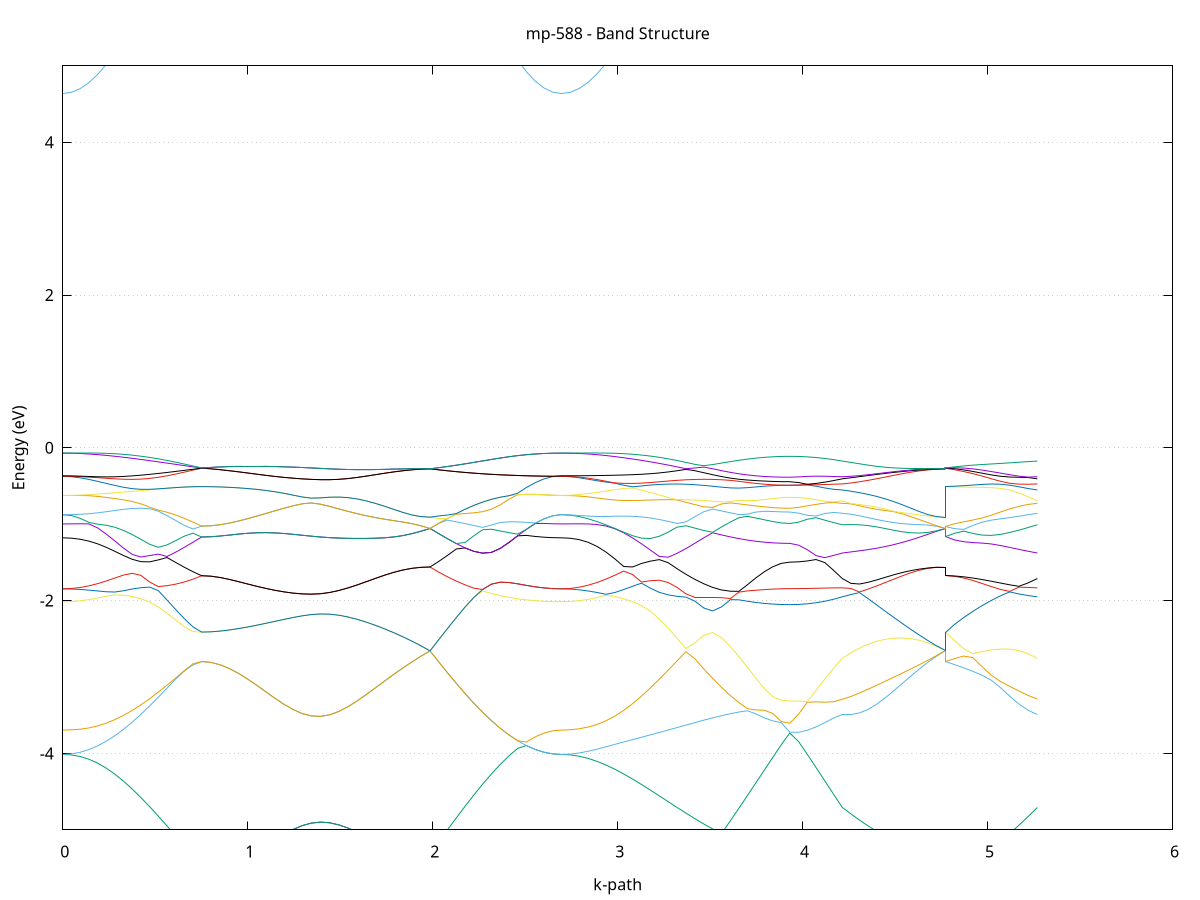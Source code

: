 set title 'mp-588 - Band Structure'
set xlabel 'k-path'
set ylabel 'Energy (eV)'
set grid y
set yrange [-5:5]
set terminal png size 800,600
set output 'mp-588_bands_gnuplot.png'
plot '-' using 1:2 with lines notitle, '-' using 1:2 with lines notitle, '-' using 1:2 with lines notitle, '-' using 1:2 with lines notitle, '-' using 1:2 with lines notitle, '-' using 1:2 with lines notitle, '-' using 1:2 with lines notitle, '-' using 1:2 with lines notitle, '-' using 1:2 with lines notitle, '-' using 1:2 with lines notitle, '-' using 1:2 with lines notitle, '-' using 1:2 with lines notitle, '-' using 1:2 with lines notitle, '-' using 1:2 with lines notitle, '-' using 1:2 with lines notitle, '-' using 1:2 with lines notitle, '-' using 1:2 with lines notitle, '-' using 1:2 with lines notitle, '-' using 1:2 with lines notitle, '-' using 1:2 with lines notitle, '-' using 1:2 with lines notitle, '-' using 1:2 with lines notitle, '-' using 1:2 with lines notitle, '-' using 1:2 with lines notitle, '-' using 1:2 with lines notitle, '-' using 1:2 with lines notitle, '-' using 1:2 with lines notitle, '-' using 1:2 with lines notitle, '-' using 1:2 with lines notitle, '-' using 1:2 with lines notitle, '-' using 1:2 with lines notitle, '-' using 1:2 with lines notitle, '-' using 1:2 with lines notitle, '-' using 1:2 with lines notitle, '-' using 1:2 with lines notitle, '-' using 1:2 with lines notitle, '-' using 1:2 with lines notitle, '-' using 1:2 with lines notitle, '-' using 1:2 with lines notitle, '-' using 1:2 with lines notitle, '-' using 1:2 with lines notitle, '-' using 1:2 with lines notitle, '-' using 1:2 with lines notitle, '-' using 1:2 with lines notitle, '-' using 1:2 with lines notitle, '-' using 1:2 with lines notitle, '-' using 1:2 with lines notitle, '-' using 1:2 with lines notitle, '-' using 1:2 with lines notitle, '-' using 1:2 with lines notitle, '-' using 1:2 with lines notitle, '-' using 1:2 with lines notitle, '-' using 1:2 with lines notitle, '-' using 1:2 with lines notitle, '-' using 1:2 with lines notitle, '-' using 1:2 with lines notitle, '-' using 1:2 with lines notitle, '-' using 1:2 with lines notitle, '-' using 1:2 with lines notitle, '-' using 1:2 with lines notitle, '-' using 1:2 with lines notitle, '-' using 1:2 with lines notitle, '-' using 1:2 with lines notitle, '-' using 1:2 with lines notitle
0.000000 -21.076828
0.046940 -21.074628
0.093881 -21.068328
0.140821 -21.057728
0.187762 -21.043128
0.234702 -21.024628
0.281642 -21.002128
0.328583 -20.976028
0.375523 -20.946628
0.422464 -20.913928
0.469404 -20.878328
0.516345 -20.839928
0.563285 -20.799528
0.610225 -20.757128
0.657166 -20.713028
0.704106 -20.667728
0.751047 -20.621728
0.751047 -20.621728
0.800481 -20.620828
0.849915 -20.618128
0.899349 -20.614028
0.948783 -20.608228
0.998217 -20.601428
1.047651 -20.593728
1.097084 -20.585828
1.146518 -20.577928
1.195952 -20.570828
1.245386 -20.565028
1.294820 -20.561228
1.344254 -20.559728
1.344254 -20.559728
1.393584 -20.560828
1.442914 -20.564628
1.492243 -20.570628
1.541573 -20.578228
1.590903 -20.587028
1.640232 -20.596328
1.689562 -20.605428
1.738892 -20.614028
1.788221 -20.621528
1.837551 -20.627828
1.886881 -20.632428
1.936210 -20.635328
1.985540 -20.636328
1.985540 -20.636328
2.032902 -20.684528
2.080265 -20.731828
2.127627 -20.777428
2.174990 -20.820828
2.222352 -20.861928
2.269714 -20.900428
2.317077 -20.935828
2.364439 -20.967728
2.411802 -20.996028
2.459164 -21.020328
2.506526 -21.040228
2.553889 -21.056128
2.601251 -21.067628
2.648614 -21.074528
2.695976 -21.076828
2.695976 -21.076828
2.744073 -21.074528
2.792171 -21.067928
2.840268 -21.056928
2.888365 -21.041828
2.936463 -21.022628
2.984560 -20.999528
3.032658 -20.972828
3.080755 -20.942928
3.128852 -20.909928
3.176950 -20.874328
3.225047 -20.836428
3.273145 -20.796528
3.321242 -20.755428
3.369339 -20.713328
3.417437 -20.670728
3.465534 -20.628228
3.513632 -20.586328
3.561729 -20.594128
3.609826 -20.619828
3.609826 -20.619828
3.655633 -20.641628
3.701439 -20.660428
3.747245 -20.676028
3.793051 -20.688328
3.838857 -20.697228
3.884663 -20.702628
3.930469 -20.704528
3.930469 -20.704528
3.977858 -20.702428
4.025246 -20.696328
4.072634 -20.686228
4.120023 -20.672228
4.167411 -20.654528
4.214800 -20.633428
4.214800 -20.633428
4.261080 -20.621828
4.307361 -20.614528
4.353642 -20.611028
4.399923 -20.610728
4.446204 -20.612728
4.492484 -20.616428
4.538765 -20.620828
4.585046 -20.625428
4.631327 -20.629728
4.677608 -20.633228
4.723889 -20.635428
4.770169 -20.636328
4.770169 -20.621728
4.820078 -20.622128
4.869986 -20.621128
4.919894 -20.618928
4.969802 -20.616328
5.019711 -20.613928
5.069619 -20.612328
5.119527 -20.612528
5.169435 -20.615628
5.219344 -20.622328
5.269252 -20.633428
e
0.000000 -20.144128
0.046940 -20.144328
0.093881 -20.146128
0.140821 -20.154128
0.187762 -20.170128
0.234702 -20.191228
0.281642 -20.216728
0.328583 -20.246128
0.375523 -20.279028
0.422464 -20.315028
0.469404 -20.354028
0.516345 -20.395328
0.563285 -20.438528
0.610225 -20.483328
0.657166 -20.529028
0.704106 -20.575228
0.751047 -20.621628
0.751047 -20.621628
0.800481 -20.620828
0.849915 -20.618128
0.899349 -20.614028
0.948783 -20.608228
0.998217 -20.601428
1.047651 -20.593728
1.097084 -20.585828
1.146518 -20.577928
1.195952 -20.570828
1.245386 -20.565028
1.294820 -20.561228
1.344254 -20.559728
1.344254 -20.559728
1.393584 -20.560828
1.442914 -20.564628
1.492243 -20.570628
1.541573 -20.578228
1.590903 -20.587028
1.640232 -20.596328
1.689562 -20.605428
1.738892 -20.614028
1.788221 -20.621528
1.837551 -20.627828
1.886881 -20.632428
1.936210 -20.635328
1.985540 -20.636328
1.985540 -20.636328
2.032902 -20.587428
2.080265 -20.538628
2.127627 -20.490128
2.174990 -20.442828
2.222352 -20.397228
2.269714 -20.353928
2.317077 -20.313228
2.364439 -20.276028
2.411802 -20.242528
2.459164 -20.213428
2.506526 -20.188828
2.553889 -20.169428
2.601251 -20.155328
2.648614 -20.147028
2.695976 -20.144128
2.695976 -20.144128
2.744073 -20.143928
2.792171 -20.144028
2.840268 -20.148428
2.888365 -20.164628
2.936463 -20.184728
2.984560 -20.208328
3.032658 -20.235028
3.080755 -20.264528
3.128852 -20.296028
3.176950 -20.329328
3.225047 -20.363828
3.273145 -20.398928
3.321242 -20.434128
3.369339 -20.468728
3.417437 -20.502728
3.465534 -20.535228
3.513632 -20.565828
3.561729 -20.545428
3.609826 -20.506228
3.609826 -20.506228
3.655633 -20.470928
3.701439 -20.438128
3.747245 -20.408428
3.793051 -20.382728
3.838857 -20.362428
3.884663 -20.349028
3.930469 -20.344228
3.930469 -20.344228
3.977858 -20.350228
4.025246 -20.366928
4.072634 -20.391528
4.120023 -20.421928
4.167411 -20.456528
4.214800 -20.494128
4.214800 -20.494128
4.261080 -20.516228
4.307361 -20.536828
4.353642 -20.555728
4.399923 -20.572828
4.446204 -20.588028
4.492484 -20.601128
4.538765 -20.612128
4.585046 -20.621028
4.631327 -20.627928
4.677608 -20.632628
4.723889 -20.635328
4.770169 -20.636328
4.770169 -20.621728
4.820078 -20.619228
4.869986 -20.614728
4.919894 -20.607828
4.969802 -20.598528
5.019711 -20.586928
5.069619 -20.572828
5.119527 -20.556328
5.169435 -20.537628
5.219344 -20.516928
5.269252 -20.494128
e
0.000000 -20.126328
0.046940 -20.128628
0.093881 -20.134528
0.140821 -20.138728
0.187762 -20.139528
0.234702 -20.139328
0.281642 -20.138828
0.328583 -20.138228
0.375523 -20.137628
0.422464 -20.137228
0.469404 -20.138328
0.516345 -20.139128
0.563285 -20.139628
0.610225 -20.140028
0.657166 -20.139928
0.704106 -20.139728
0.751047 -20.139228
0.751047 -20.139228
0.800481 -20.140428
0.849915 -20.144028
0.899349 -20.149528
0.948783 -20.156728
0.998217 -20.165228
1.047651 -20.174628
1.097084 -20.184228
1.146518 -20.193628
1.195952 -20.202228
1.245386 -20.209328
1.294820 -20.214228
1.344254 -20.216528
1.344254 -20.216528
1.393584 -20.216028
1.442914 -20.212528
1.492243 -20.206528
1.541573 -20.198528
1.590903 -20.188928
1.640232 -20.178328
1.689562 -20.167328
1.738892 -20.156428
1.788221 -20.145728
1.837551 -20.136028
1.886881 -20.127128
1.936210 -20.119128
1.985540 -20.112328
1.985540 -20.112328
2.032902 -20.113928
2.080265 -20.115628
2.127627 -20.117028
2.174990 -20.118228
2.222352 -20.119628
2.269714 -20.120928
2.317077 -20.121928
2.364439 -20.122928
2.411802 -20.123828
2.459164 -20.124528
2.506526 -20.125128
2.553889 -20.125728
2.601251 -20.126128
2.648614 -20.126228
2.695976 -20.126328
2.695976 -20.126328
2.744073 -20.128928
2.792171 -20.136428
2.840268 -20.144628
2.888365 -20.146328
2.936463 -20.149528
2.984560 -20.154028
3.032658 -20.159228
3.080755 -20.164928
3.128852 -20.171128
3.176950 -20.177528
3.225047 -20.183928
3.273145 -20.190228
3.321242 -20.196628
3.369339 -20.202828
3.417437 -20.208828
3.465534 -20.214528
3.513632 -20.219828
3.561729 -20.224728
3.609826 -20.229028
3.609826 -20.229028
3.655633 -20.232828
3.701439 -20.236028
3.747245 -20.238628
3.793051 -20.240728
3.838857 -20.242328
3.884663 -20.243228
3.930469 -20.243528
3.930469 -20.243528
3.977858 -20.243028
4.025246 -20.241728
4.072634 -20.239628
4.120023 -20.236628
4.167411 -20.232828
4.214800 -20.228428
4.214800 -20.228428
4.261080 -20.225228
4.307361 -20.218728
4.353642 -20.209728
4.399923 -20.198528
4.446204 -20.186228
4.492484 -20.173328
4.538765 -20.160628
4.585046 -20.148328
4.631327 -20.137228
4.677608 -20.127428
4.723889 -20.119028
4.770169 -20.112328
4.770169 -20.139228
4.820078 -20.144528
4.869986 -20.150128
4.919894 -20.156428
4.969802 -20.164328
5.019711 -20.175028
5.069619 -20.187928
5.119527 -20.201128
5.169435 -20.213028
5.219344 -20.222428
5.269252 -20.228428
e
0.000000 -20.126328
0.046940 -20.126528
0.093881 -20.127228
0.140821 -20.128228
0.187762 -20.129628
0.234702 -20.131228
0.281642 -20.132828
0.328583 -20.134428
0.375523 -20.136028
0.422464 -20.137028
0.469404 -20.136728
0.516345 -20.136728
0.563285 -20.137028
0.610225 -20.137528
0.657166 -20.138028
0.704106 -20.138628
0.751047 -20.139228
0.751047 -20.139228
0.800481 -20.140428
0.849915 -20.144028
0.899349 -20.149528
0.948783 -20.156728
0.998217 -20.165228
1.047651 -20.174628
1.097084 -20.184228
1.146518 -20.193628
1.195952 -20.202228
1.245386 -20.209328
1.294820 -20.214228
1.344254 -20.216528
1.344254 -20.216528
1.393584 -20.216028
1.442914 -20.212528
1.492243 -20.206528
1.541573 -20.198528
1.590903 -20.188928
1.640232 -20.178328
1.689562 -20.167328
1.738892 -20.156428
1.788221 -20.145728
1.837551 -20.136028
1.886881 -20.127128
1.936210 -20.119128
1.985540 -20.112328
1.985540 -20.112328
2.032902 -20.113928
2.080265 -20.115628
2.127627 -20.117028
2.174990 -20.118228
2.222352 -20.119628
2.269714 -20.120928
2.317077 -20.121928
2.364439 -20.122928
2.411802 -20.123828
2.459164 -20.124528
2.506526 -20.125128
2.553889 -20.125728
2.601251 -20.126128
2.648614 -20.126228
2.695976 -20.126328
2.695976 -20.126328
2.744073 -20.126828
2.792171 -20.128128
2.840268 -20.129328
2.888365 -20.129928
2.936463 -20.129128
2.984560 -20.127128
3.032658 -20.124428
3.080755 -20.121128
3.128852 -20.117928
3.176950 -20.121228
3.225047 -20.126228
3.273145 -20.131528
3.321242 -20.137028
3.369339 -20.142428
3.417437 -20.147828
3.465534 -20.152928
3.513632 -20.157828
3.561729 -20.162428
3.609826 -20.166528
3.609826 -20.166528
3.655633 -20.170028
3.701439 -20.173228
3.747245 -20.175828
3.793051 -20.177828
3.838857 -20.179428
3.884663 -20.185628
3.930469 -20.187928
3.930469 -20.187928
3.977858 -20.187528
4.025246 -20.186428
4.072634 -20.184728
4.120023 -20.182128
4.167411 -20.179128
4.214800 -20.175428
4.214800 -20.175428
4.261080 -20.172528
4.307361 -20.168828
4.353642 -20.164728
4.399923 -20.159928
4.446204 -20.154728
4.492484 -20.149028
4.538765 -20.143128
4.585046 -20.137028
4.631327 -20.130828
4.677608 -20.124528
4.723889 -20.118328
4.770169 -20.112328
4.770169 -20.139228
4.820078 -20.134328
4.869986 -20.129928
4.919894 -20.132728
4.969802 -20.144428
5.019711 -20.153828
5.069619 -20.160528
5.119527 -20.165528
5.169435 -20.169528
5.219344 -20.172828
5.269252 -20.175428
e
0.000000 -20.095528
0.046940 -20.095328
0.093881 -20.095328
0.140821 -20.095428
0.187762 -20.095928
0.234702 -20.096728
0.281642 -20.097828
0.328583 -20.098928
0.375523 -20.100028
0.422464 -20.100828
0.469404 -20.101528
0.516345 -20.101828
0.563285 -20.101828
0.610225 -20.101628
0.657166 -20.100928
0.704106 -20.100028
0.751047 -20.099028
0.751047 -20.099028
0.800481 -20.098628
0.849915 -20.097828
0.899349 -20.096828
0.948783 -20.095528
0.998217 -20.094328
1.047651 -20.093128
1.097084 -20.092128
1.146518 -20.091028
1.195952 -20.090028
1.245386 -20.089128
1.294820 -20.088328
1.344254 -20.087728
1.344254 -20.087728
1.393584 -20.087228
1.442914 -20.086828
1.492243 -20.086828
1.541573 -20.087028
1.590903 -20.087628
1.640232 -20.088628
1.689562 -20.089828
1.738892 -20.091728
1.788221 -20.094128
1.837551 -20.097328
1.886881 -20.101428
1.936210 -20.106428
1.985540 -20.112328
1.985540 -20.112328
2.032902 -20.110628
2.080265 -20.109128
2.127627 -20.107328
2.174990 -20.105728
2.222352 -20.104128
2.269714 -20.102828
2.317077 -20.101328
2.364439 -20.100128
2.411802 -20.098928
2.459164 -20.097928
2.506526 -20.096928
2.553889 -20.096328
2.601251 -20.095828
2.648614 -20.095628
2.695976 -20.095528
2.695976 -20.095528
2.744073 -20.095528
2.792171 -20.096028
2.840268 -20.096928
2.888365 -20.098628
2.936463 -20.101028
2.984560 -20.104028
3.032658 -20.107728
3.080755 -20.111828
3.128852 -20.116328
3.176950 -20.114828
3.225047 -20.112228
3.273145 -20.110428
3.321242 -20.110028
3.369339 -20.111128
3.417437 -20.113528
3.465534 -20.117128
3.513632 -20.122028
3.561729 -20.128128
3.609826 -20.135428
3.609826 -20.135428
3.655633 -20.143328
3.701439 -20.152028
3.747245 -20.161228
3.793051 -20.170628
3.838857 -20.179328
3.884663 -20.180328
3.930469 -20.180628
3.930469 -20.180628
3.977858 -20.177428
4.025246 -20.169228
4.072634 -20.158628
4.120023 -20.147328
4.167411 -20.136928
4.214800 -20.127828
4.214800 -20.127828
4.261080 -20.122528
4.307361 -20.117428
4.353642 -20.112728
4.399923 -20.108628
4.446204 -20.105228
4.492484 -20.102628
4.538765 -20.100928
4.585046 -20.100228
4.631327 -20.101128
4.677608 -20.103328
4.723889 -20.107128
4.770169 -20.112328
4.770169 -20.099028
4.820078 -20.109028
4.869986 -20.120528
4.919894 -20.126128
4.969802 -20.123028
5.019711 -20.120928
5.069619 -20.119728
5.119527 -20.119728
5.169435 -20.121228
5.219344 -20.124028
5.269252 -20.127828
e
0.000000 -20.095528
0.046940 -20.095328
0.093881 -20.095128
0.140821 -20.094528
0.187762 -20.094028
0.234702 -20.093428
0.281642 -20.093128
0.328583 -20.092828
0.375523 -20.092728
0.422464 -20.092828
0.469404 -20.093228
0.516345 -20.093828
0.563285 -20.094628
0.610225 -20.095628
0.657166 -20.096628
0.704106 -20.097828
0.751047 -20.098928
0.751047 -20.098928
0.800481 -20.098628
0.849915 -20.097828
0.899349 -20.096828
0.948783 -20.095528
0.998217 -20.094328
1.047651 -20.093128
1.097084 -20.092128
1.146518 -20.091028
1.195952 -20.090028
1.245386 -20.089128
1.294820 -20.088328
1.344254 -20.087728
1.344254 -20.087728
1.393584 -20.087128
1.442914 -20.086828
1.492243 -20.086828
1.541573 -20.087028
1.590903 -20.087628
1.640232 -20.088628
1.689562 -20.089828
1.738892 -20.091728
1.788221 -20.094128
1.837551 -20.097328
1.886881 -20.101428
1.936210 -20.106428
1.985540 -20.112328
1.985540 -20.112328
2.032902 -20.110628
2.080265 -20.109128
2.127627 -20.107328
2.174990 -20.105728
2.222352 -20.104128
2.269714 -20.102828
2.317077 -20.101328
2.364439 -20.100128
2.411802 -20.098928
2.459164 -20.097928
2.506526 -20.096928
2.553889 -20.096328
2.601251 -20.095828
2.648614 -20.095628
2.695976 -20.095528
2.695976 -20.095528
2.744073 -20.095128
2.792171 -20.094128
2.840268 -20.092828
2.888365 -20.091428
2.936463 -20.090128
2.984560 -20.088728
3.032658 -20.087728
3.080755 -20.086928
3.128852 -20.086428
3.176950 -20.086028
3.225047 -20.085628
3.273145 -20.084828
3.321242 -20.083428
3.369339 -20.081528
3.417437 -20.079128
3.465534 -20.076628
3.513632 -20.074028
3.561729 -20.071628
3.609826 -20.069328
3.609826 -20.069328
3.655633 -20.067628
3.701439 -20.066228
3.747245 -20.065028
3.793051 -20.064128
3.838857 -20.063628
3.884663 -20.063328
3.930469 -20.063228
3.930469 -20.063228
3.977858 -20.063328
4.025246 -20.063828
4.072634 -20.064528
4.120023 -20.065428
4.167411 -20.066628
4.214800 -20.067828
4.214800 -20.067828
4.261080 -20.069228
4.307361 -20.070828
4.353642 -20.073028
4.399923 -20.075628
4.446204 -20.078628
4.492484 -20.082128
4.538765 -20.086128
4.585046 -20.090528
4.631327 -20.095428
4.677608 -20.100728
4.723889 -20.106428
4.770169 -20.112328
4.770169 -20.098928
4.820078 -20.090428
4.869986 -20.083728
4.919894 -20.078528
4.969802 -20.074728
5.019711 -20.072328
5.069619 -20.070528
5.119527 -20.069628
5.169435 -20.068928
5.219344 -20.068328
5.269252 -20.067828
e
0.000000 -11.619628
0.046940 -11.617928
0.093881 -11.612628
0.140821 -11.603928
0.187762 -11.591728
0.234702 -11.576328
0.281642 -11.557528
0.328583 -11.535728
0.375523 -11.510928
0.422464 -11.483228
0.469404 -11.452928
0.516345 -11.420128
0.563285 -11.385128
0.610225 -11.348128
0.657166 -11.309428
0.704106 -11.269428
0.751047 -11.230328
0.751047 -11.230328
0.800481 -11.258028
0.849915 -11.289428
0.899349 -11.320528
0.948783 -11.350628
0.998217 -11.379128
1.047651 -11.405528
1.097084 -11.429228
1.146518 -11.449828
1.195952 -11.466728
1.245386 -11.479828
1.294820 -11.488828
1.344254 -11.493428
1.344254 -11.493428
1.393584 -11.493628
1.442914 -11.489428
1.492243 -11.480928
1.541573 -11.468228
1.590903 -11.451628
1.640232 -11.431428
1.689562 -11.408028
1.738892 -11.381828
1.788221 -11.353428
1.837551 -11.323428
1.886881 -11.292228
1.936210 -11.260628
1.985540 -11.229428
1.985540 -11.229428
2.032902 -11.272928
2.080265 -11.315628
2.127627 -11.356728
2.174990 -11.395828
2.222352 -11.432528
2.269714 -11.466528
2.317077 -11.497528
2.364439 -11.525428
2.411802 -11.549928
2.459164 -11.571028
2.506526 -11.588328
2.553889 -11.602028
2.601251 -11.611828
2.648614 -11.617728
2.695976 -11.619628
2.695976 -11.619628
2.744073 -11.618728
2.792171 -11.616028
2.840268 -11.611628
2.888365 -11.605728
2.936463 -11.598328
2.984560 -11.589728
3.032658 -11.580128
3.080755 -11.569828
3.128852 -11.558928
3.176950 -11.547728
3.225047 -11.536528
3.273145 -11.525428
3.321242 -11.514528
3.369339 -11.504128
3.417437 -11.494328
3.465534 -11.485128
3.513632 -11.476728
3.561729 -11.469328
3.609826 -11.504828
3.609826 -11.504828
3.655633 -11.535328
3.701439 -11.561528
3.747245 -11.583228
3.793051 -11.600328
3.838857 -11.612628
3.884663 -11.620028
3.930469 -11.622528
3.930469 -11.622528
3.977858 -11.619628
4.025246 -11.611228
4.072634 -11.597228
4.120023 -11.577728
4.167411 -11.552928
4.214800 -11.523128
4.214800 -11.523128
4.261080 -11.505128
4.307361 -11.485628
4.353642 -11.464828
4.399923 -11.442728
4.446204 -11.422828
4.492484 -11.401528
4.538765 -11.376828
4.585046 -11.349328
4.631327 -11.320028
4.677608 -11.289528
4.723889 -11.259028
4.770169 -11.229428
4.770169 -11.230328
4.820078 -11.263828
4.869986 -11.297728
4.919894 -11.330928
4.969802 -11.363128
5.019711 -11.393928
5.069619 -11.423328
5.119527 -11.451028
5.169435 -11.477028
5.219344 -11.501028
5.269252 -11.523128
e
0.000000 -11.619628
0.046940 -11.617928
0.093881 -11.612628
0.140821 -11.603828
0.187762 -11.591628
0.234702 -11.576028
0.281642 -11.557128
0.328583 -11.535028
0.375523 -11.509928
0.422464 -11.481928
0.469404 -11.451228
0.516345 -11.418028
0.563285 -11.382628
0.610225 -11.345128
0.657166 -11.306028
0.704106 -11.265828
0.751047 -11.230328
0.751047 -11.230328
0.800481 -11.258028
0.849915 -11.289328
0.899349 -11.320528
0.948783 -11.350628
0.998217 -11.379128
1.047651 -11.405528
1.097084 -11.429228
1.146518 -11.449828
1.195952 -11.466728
1.245386 -11.479828
1.294820 -11.488828
1.344254 -11.493428
1.344254 -11.493428
1.393584 -11.493628
1.442914 -11.489428
1.492243 -11.480928
1.541573 -11.468228
1.590903 -11.451628
1.640232 -11.431428
1.689562 -11.408028
1.738892 -11.381828
1.788221 -11.353428
1.837551 -11.323428
1.886881 -11.292228
1.936210 -11.260628
1.985540 -11.229428
1.985540 -11.229428
2.032902 -11.272928
2.080265 -11.315628
2.127627 -11.356728
2.174990 -11.395828
2.222352 -11.432528
2.269714 -11.466528
2.317077 -11.497528
2.364439 -11.525428
2.411802 -11.549928
2.459164 -11.571028
2.506526 -11.588328
2.553889 -11.602028
2.601251 -11.611828
2.648614 -11.617728
2.695976 -11.619628
2.695976 -11.619628
2.744073 -11.616928
2.792171 -11.608728
2.840268 -11.595028
2.888365 -11.576128
2.936463 -11.552128
2.984560 -11.523128
3.032658 -11.489528
3.080755 -11.451628
3.128852 -11.409828
3.176950 -11.364528
3.225047 -11.316328
3.273145 -11.265828
3.321242 -11.237728
3.369339 -11.287628
3.417437 -11.337128
3.465534 -11.384128
3.513632 -11.428128
3.561729 -11.468328
3.609826 -11.462328
3.609826 -11.462328
3.655633 -11.456828
3.701439 -11.452128
3.747245 -11.448228
3.793051 -11.445228
3.838857 -11.443028
3.884663 -11.441728
3.930469 -11.441328
3.930469 -11.441328
3.977858 -11.441828
4.025246 -11.443328
4.072634 -11.445828
4.120023 -11.449328
4.167411 -11.453828
4.214800 -11.459228
4.214800 -11.459228
4.261080 -11.462528
4.307361 -11.460228
4.353642 -11.452628
4.399923 -11.439928
4.446204 -11.419328
4.492484 -11.394828
4.538765 -11.369228
4.585046 -11.342628
4.631327 -11.315228
4.677608 -11.286928
4.723889 -11.258228
4.770169 -11.229428
4.770169 -11.230328
4.820078 -11.256928
4.869986 -11.290728
4.919894 -11.324328
4.969802 -11.356328
5.019711 -11.385628
5.069619 -11.411228
5.119527 -11.432128
5.169435 -11.447428
5.219344 -11.456628
5.269252 -11.459228
e
0.000000 -11.239728
0.046940 -11.239428
0.093881 -11.238628
0.140821 -11.237428
0.187762 -11.235628
0.234702 -11.233328
0.281642 -11.230728
0.328583 -11.227528
0.375523 -11.224028
0.422464 -11.220228
0.469404 -11.216028
0.516345 -11.211628
0.563285 -11.207028
0.610225 -11.202328
0.657166 -11.197728
0.704106 -11.196828
0.751047 -11.224028
0.751047 -11.224028
0.800481 -11.200928
0.849915 -11.193928
0.899349 -11.195628
0.948783 -11.198228
0.998217 -11.201028
1.047651 -11.203528
1.097084 -11.205928
1.146518 -11.208028
1.195952 -11.209728
1.245386 -11.211028
1.294820 -11.211928
1.344254 -11.212328
1.344254 -11.212328
1.393584 -11.212328
1.442914 -11.211928
1.492243 -11.211128
1.541573 -11.209828
1.590903 -11.208128
1.640232 -11.206128
1.689562 -11.203828
1.738892 -11.201228
1.788221 -11.198528
1.837551 -11.195828
1.886881 -11.194228
1.936210 -11.202328
1.985540 -11.229428
1.985540 -11.229428
2.032902 -11.195728
2.080265 -11.197128
2.127627 -11.202128
2.174990 -11.207228
2.222352 -11.212128
2.269714 -11.216928
2.317077 -11.221328
2.364439 -11.225428
2.411802 -11.229028
2.459164 -11.232228
2.506526 -11.234828
2.553889 -11.236928
2.601251 -11.238428
2.648614 -11.239428
2.695976 -11.239728
2.695976 -11.239728
2.744073 -11.239528
2.792171 -11.238928
2.840268 -11.238028
2.888365 -11.236828
2.936463 -11.235228
2.984560 -11.233228
3.032658 -11.231028
3.080755 -11.228628
3.128852 -11.225928
3.176950 -11.223028
3.225047 -11.219928
3.273145 -11.216828
3.321242 -11.216428
3.369339 -11.210828
3.417437 -11.208028
3.465534 -11.207528
3.513632 -11.212328
3.561729 -11.217828
3.609826 -11.223028
3.609826 -11.223028
3.655633 -11.227628
3.701439 -11.231628
3.747245 -11.235028
3.793051 -11.237728
3.838857 -11.239628
3.884663 -11.240828
3.930469 -11.241228
3.930469 -11.241228
3.977858 -11.240828
4.025246 -11.239328
4.072634 -11.237028
4.120023 -11.233928
4.167411 -11.230028
4.214800 -11.225628
4.214800 -11.225628
4.261080 -11.222928
4.307361 -11.220028
4.353642 -11.217028
4.399923 -11.213828
4.446204 -11.210428
4.492484 -11.207028
4.538765 -11.203628
4.585046 -11.200128
4.631327 -11.197028
4.677608 -11.195128
4.723889 -11.204028
4.770169 -11.229428
4.770169 -11.224028
4.820078 -11.203928
4.869986 -11.197528
4.919894 -11.200028
4.969802 -11.203828
5.019711 -11.207728
5.069619 -11.211628
5.119527 -11.215428
5.169435 -11.219028
5.219344 -11.222428
5.269252 -11.225628
e
0.000000 -11.239728
0.046940 -11.239428
0.093881 -11.238628
0.140821 -11.237228
0.187762 -11.235328
0.234702 -11.232928
0.281642 -11.230128
0.328583 -11.226828
0.375523 -11.223128
0.422464 -11.219128
0.469404 -11.214828
0.516345 -11.210328
0.563285 -11.205628
0.610225 -11.201028
0.657166 -11.196828
0.704106 -11.196328
0.751047 -11.224028
0.751047 -11.224028
0.800481 -11.200928
0.849915 -11.193928
0.899349 -11.195628
0.948783 -11.198228
0.998217 -11.201028
1.047651 -11.203528
1.097084 -11.205928
1.146518 -11.208028
1.195952 -11.209728
1.245386 -11.211028
1.294820 -11.211928
1.344254 -11.212328
1.344254 -11.212328
1.393584 -11.212328
1.442914 -11.211928
1.492243 -11.211128
1.541573 -11.209828
1.590903 -11.208128
1.640232 -11.206128
1.689562 -11.203828
1.738892 -11.201228
1.788221 -11.198528
1.837551 -11.195828
1.886881 -11.194228
1.936210 -11.202328
1.985540 -11.229428
1.985540 -11.229428
2.032902 -11.195728
2.080265 -11.197128
2.127627 -11.202128
2.174990 -11.207228
2.222352 -11.212128
2.269714 -11.216928
2.317077 -11.221328
2.364439 -11.225428
2.411802 -11.229028
2.459164 -11.232228
2.506526 -11.234828
2.553889 -11.236928
2.601251 -11.238428
2.648614 -11.239428
2.695976 -11.239728
2.695976 -11.239728
2.744073 -11.239328
2.792171 -11.238228
2.840268 -11.236528
2.888365 -11.234128
2.936463 -11.231328
2.984560 -11.228328
3.032658 -11.225128
3.080755 -11.221828
3.128852 -11.218428
3.176950 -11.215228
3.225047 -11.212228
3.273145 -11.210928
3.321242 -11.211928
3.369339 -11.199728
3.417437 -11.199028
3.465534 -11.202728
3.513632 -11.201128
3.561729 -11.198928
3.609826 -11.196928
3.609826 -11.196928
3.655633 -11.195428
3.701439 -11.194328
3.747245 -11.193528
3.793051 -11.193228
3.838857 -11.193328
3.884663 -11.193628
3.930469 -11.193728
3.930469 -11.193728
3.977858 -11.193628
4.025246 -11.193328
4.072634 -11.193328
4.120023 -11.193628
4.167411 -11.194428
4.214800 -11.195628
4.214800 -11.195628
4.261080 -11.196428
4.307361 -11.196928
4.353642 -11.197228
4.399923 -11.197128
4.446204 -11.196728
4.492484 -11.196028
4.538765 -11.195128
4.585046 -11.194128
4.631327 -11.193228
4.677608 -11.193328
4.723889 -11.203328
4.770169 -11.229428
4.770169 -11.224028
4.820078 -11.194828
4.869986 -11.191728
4.919894 -11.192528
4.969802 -11.193628
5.019711 -11.194728
5.069619 -11.195628
5.119527 -11.196128
5.169435 -11.196328
5.219344 -11.196128
5.269252 -11.195628
e
0.000000 -11.228528
0.046940 -11.228228
0.093881 -11.227528
0.140821 -11.226228
0.187762 -11.224528
0.234702 -11.222328
0.281642 -11.219628
0.328583 -11.216628
0.375523 -11.213228
0.422464 -11.209528
0.469404 -11.205528
0.516345 -11.201328
0.563285 -11.197028
0.610225 -11.192528
0.657166 -11.188028
0.704106 -11.185828
0.751047 -11.186128
0.751047 -11.186128
0.800481 -11.185528
0.849915 -11.184028
0.899349 -11.183528
0.948783 -11.183028
0.998217 -11.182528
1.047651 -11.182028
1.097084 -11.181428
1.146518 -11.180928
1.195952 -11.180428
1.245386 -11.180128
1.294820 -11.179828
1.344254 -11.179628
1.344254 -11.179628
1.393584 -11.179628
1.442914 -11.179728
1.492243 -11.180028
1.541573 -11.180328
1.590903 -11.180828
1.640232 -11.181328
1.689562 -11.181828
1.738892 -11.182328
1.788221 -11.182828
1.837551 -11.183228
1.886881 -11.183528
1.936210 -11.183828
1.985540 -11.183628
1.985540 -11.183628
2.032902 -11.184628
2.080265 -11.189528
2.127627 -11.194328
2.174990 -11.198928
2.222352 -11.203428
2.269714 -11.207728
2.317077 -11.211728
2.364439 -11.215428
2.411802 -11.218728
2.459164 -11.221628
2.506526 -11.224028
2.553889 -11.225928
2.601251 -11.227328
2.648614 -11.228228
2.695976 -11.228528
2.695976 -11.228528
2.744073 -11.228228
2.792171 -11.227428
2.840268 -11.226128
2.888365 -11.224128
2.936463 -11.221528
2.984560 -11.218328
3.032658 -11.214328
3.080755 -11.209728
3.128852 -11.204628
3.176950 -11.199128
3.225047 -11.193528
3.273145 -11.189528
3.321242 -11.201328
3.369339 -11.193928
3.417437 -11.196928
3.465534 -11.194128
3.513632 -11.191628
3.561729 -11.189428
3.609826 -11.187728
3.609826 -11.187728
3.655633 -11.186628
3.701439 -11.185928
3.747245 -11.185628
3.793051 -11.185528
3.838857 -11.185528
3.884663 -11.185628
3.930469 -11.185628
3.930469 -11.185628
3.977858 -11.185628
4.025246 -11.185528
4.072634 -11.185528
4.120023 -11.185728
4.167411 -11.186328
4.214800 -11.187428
4.214800 -11.187428
4.261080 -11.188328
4.307361 -11.189028
4.353642 -11.189528
4.399923 -11.189728
4.446204 -11.189628
4.492484 -11.189328
4.538765 -11.188628
4.585046 -11.187728
4.631327 -11.186628
4.677608 -11.185328
4.723889 -11.184028
4.770169 -11.183628
4.770169 -11.186128
4.820078 -11.185328
4.869986 -11.185828
4.919894 -11.186628
4.969802 -11.187528
5.019711 -11.188128
5.069619 -11.188528
5.119527 -11.188628
5.169435 -11.188528
5.219344 -11.188028
5.269252 -11.187428
e
0.000000 -11.136728
0.046940 -11.136928
0.093881 -11.137628
0.140821 -11.138828
0.187762 -11.140428
0.234702 -11.142428
0.281642 -11.144928
0.328583 -11.147728
0.375523 -11.151028
0.422464 -11.154628
0.469404 -11.158528
0.516345 -11.162728
0.563285 -11.167128
0.610225 -11.171828
0.657166 -11.176728
0.704106 -11.181928
0.751047 -11.186128
0.751047 -11.186128
0.800481 -11.185528
0.849915 -11.184028
0.899349 -11.183528
0.948783 -11.183028
0.998217 -11.182528
1.047651 -11.182028
1.097084 -11.181428
1.146518 -11.180928
1.195952 -11.180428
1.245386 -11.180128
1.294820 -11.179828
1.344254 -11.179628
1.344254 -11.179628
1.393584 -11.179628
1.442914 -11.179728
1.492243 -11.180028
1.541573 -11.180328
1.590903 -11.180828
1.640232 -11.181328
1.689562 -11.181828
1.738892 -11.182328
1.788221 -11.182828
1.837551 -11.183228
1.886881 -11.183528
1.936210 -11.183828
1.985540 -11.183628
1.985540 -11.183628
2.032902 -11.183528
2.080265 -11.175728
2.127627 -11.170328
2.174990 -11.165328
2.222352 -11.160728
2.269714 -11.156428
2.317077 -11.152428
2.364439 -11.148828
2.411802 -11.145728
2.459164 -11.143028
2.506526 -11.140728
2.553889 -11.139028
2.601251 -11.137728
2.648614 -11.137028
2.695976 -11.136728
2.695976 -11.136728
2.744073 -11.137028
2.792171 -11.137928
2.840268 -11.139628
2.888365 -11.141828
2.936463 -11.144828
2.984560 -11.148328
3.032658 -11.152428
3.080755 -11.157028
3.128852 -11.162128
3.176950 -11.167528
3.225047 -11.173328
3.273145 -11.179228
3.321242 -11.184228
3.369339 -11.175628
3.417437 -11.171028
3.465534 -11.168628
3.513632 -11.168728
3.561729 -11.169528
3.609826 -11.171028
3.609826 -11.171028
3.655633 -11.172928
3.701439 -11.174828
3.747245 -11.177028
3.793051 -11.179428
3.838857 -11.181628
3.884663 -11.183228
3.930469 -11.183728
3.930469 -11.183728
3.977858 -11.183128
4.025246 -11.181328
4.072634 -11.178828
4.120023 -11.176328
4.167411 -11.174228
4.214800 -11.172228
4.214800 -11.172228
4.261080 -11.171228
4.307361 -11.170728
4.353642 -11.170628
4.399923 -11.171128
4.446204 -11.172228
4.492484 -11.173528
4.538765 -11.175128
4.585046 -11.176928
4.631327 -11.178828
4.677608 -11.180628
4.723889 -11.183628
4.770169 -11.183628
4.770169 -11.186128
4.820078 -11.184328
4.869986 -11.178628
4.919894 -11.176828
4.969802 -11.175028
5.019711 -11.173428
5.069619 -11.172028
5.119527 -11.171328
5.169435 -11.171128
5.219344 -11.171428
5.269252 -11.172228
e
0.000000 -11.136728
0.046940 -11.136928
0.093881 -11.137628
0.140821 -11.138628
0.187762 -11.140128
0.234702 -11.142028
0.281642 -11.144328
0.328583 -11.147028
0.375523 -11.150128
0.422464 -11.153528
0.469404 -11.157228
0.516345 -11.161328
0.563285 -11.165628
0.610225 -11.170128
0.657166 -11.175128
0.704106 -11.181928
0.751047 -11.181228
0.751047 -11.181228
0.800481 -11.180428
0.849915 -11.175828
0.899349 -11.172328
0.948783 -11.169228
0.998217 -11.166428
1.047651 -11.163828
1.097084 -11.161528
1.146518 -11.159528
1.195952 -11.157928
1.245386 -11.156728
1.294820 -11.155928
1.344254 -11.155528
1.344254 -11.155528
1.393584 -11.155628
1.442914 -11.156128
1.492243 -11.157028
1.541573 -11.158228
1.590903 -11.159928
1.640232 -11.162028
1.689562 -11.164328
1.738892 -11.166928
1.788221 -11.169828
1.837551 -11.172928
1.886881 -11.176128
1.936210 -11.181728
1.985540 -11.183628
1.985540 -11.183628
2.032902 -11.183528
2.080265 -11.175728
2.127627 -11.170328
2.174990 -11.165328
2.222352 -11.160728
2.269714 -11.156428
2.317077 -11.152428
2.364439 -11.148828
2.411802 -11.145728
2.459164 -11.143028
2.506526 -11.140728
2.553889 -11.139028
2.601251 -11.137728
2.648614 -11.137028
2.695976 -11.136728
2.695976 -11.136728
2.744073 -11.136928
2.792171 -11.137428
2.840268 -11.138228
2.888365 -11.139328
2.936463 -11.140828
2.984560 -11.142428
3.032658 -11.144328
3.080755 -11.146428
3.128852 -11.148728
3.176950 -11.151128
3.225047 -11.153728
3.273145 -11.175628
3.321242 -11.180828
3.369339 -11.162628
3.417437 -11.162528
3.465534 -11.164728
3.513632 -11.166928
3.561729 -11.169028
3.609826 -11.170228
3.609826 -11.170228
3.655633 -11.170528
3.701439 -11.170528
3.747245 -11.170328
3.793051 -11.169928
3.838857 -11.169628
3.884663 -11.169328
3.930469 -11.169228
3.930469 -11.169228
3.977858 -11.169328
4.025246 -11.169628
4.072634 -11.170028
4.120023 -11.170328
4.167411 -11.170428
4.214800 -11.170128
4.214800 -11.170128
4.261080 -11.169828
4.307361 -11.169928
4.353642 -11.170328
4.399923 -11.170928
4.446204 -11.171628
4.492484 -11.172628
4.538765 -11.173928
4.585046 -11.175428
4.631327 -11.177128
4.677608 -11.179428
4.723889 -11.182428
4.770169 -11.183628
4.770169 -11.181228
4.820078 -11.180328
4.869986 -11.176828
4.919894 -11.175428
4.969802 -11.174028
5.019711 -11.172828
5.069619 -11.171928
5.119527 -11.171028
5.169435 -11.170328
5.219344 -11.170028
5.269252 -11.170128
e
0.000000 -11.135728
0.046940 -11.135928
0.093881 -11.136528
0.140821 -11.137428
0.187762 -11.138828
0.234702 -11.140528
0.281642 -11.142528
0.328583 -11.144928
0.375523 -11.147728
0.422464 -11.150828
0.469404 -11.154128
0.516345 -11.157828
0.563285 -11.161728
0.610225 -11.165828
0.657166 -11.170328
0.704106 -11.176528
0.751047 -11.181228
0.751047 -11.181228
0.800481 -11.180428
0.849915 -11.175828
0.899349 -11.172328
0.948783 -11.169228
0.998217 -11.166428
1.047651 -11.163828
1.097084 -11.161528
1.146518 -11.159528
1.195952 -11.157928
1.245386 -11.156728
1.294820 -11.155928
1.344254 -11.155528
1.344254 -11.155528
1.393584 -11.155628
1.442914 -11.156128
1.492243 -11.157028
1.541573 -11.158228
1.590903 -11.159928
1.640232 -11.162028
1.689562 -11.164328
1.738892 -11.166928
1.788221 -11.169828
1.837551 -11.172828
1.886881 -11.176128
1.936210 -11.181728
1.985540 -11.183628
1.985540 -11.183628
2.032902 -11.175028
2.080265 -11.170328
2.127627 -11.165828
2.174990 -11.161428
2.222352 -11.157328
2.269714 -11.153428
2.317077 -11.149928
2.364439 -11.146728
2.411802 -11.143928
2.459164 -11.141428
2.506526 -11.139428
2.553889 -11.137828
2.601251 -11.136628
2.648614 -11.135928
2.695976 -11.135728
2.695976 -11.135728
2.744073 -11.135928
2.792171 -11.136428
2.840268 -11.137328
2.888365 -11.138428
2.936463 -11.139728
2.984560 -11.141328
3.032658 -11.143228
3.080755 -11.145228
3.128852 -11.147428
3.176950 -11.149728
3.225047 -11.152228
3.273145 -11.155128
3.321242 -11.157728
3.369339 -11.159728
3.417437 -11.160828
3.465534 -11.159728
3.513632 -11.156228
3.561729 -11.152128
3.609826 -11.148028
3.609826 -11.148028
3.655633 -11.144528
3.701439 -11.141528
3.747245 -11.139028
3.793051 -11.144028
3.838857 -11.149528
3.884663 -11.152428
3.930469 -11.153328
3.930469 -11.153328
3.977858 -11.152228
4.025246 -11.148628
4.072634 -11.141728
4.120023 -11.139928
4.167411 -11.142928
4.214800 -11.146528
4.214800 -11.146528
4.261080 -11.148628
4.307361 -11.151028
4.353642 -11.153528
4.399923 -11.156128
4.446204 -11.159028
4.492484 -11.162028
4.538765 -11.165128
4.585046 -11.168428
4.631327 -11.171728
4.677608 -11.175128
4.723889 -11.181728
4.770169 -11.183628
4.770169 -11.181228
4.820078 -11.178728
4.869986 -11.173628
4.919894 -11.170028
4.969802 -11.166228
5.019711 -11.162428
5.069619 -11.158828
5.119527 -11.155428
5.169435 -11.152228
5.219344 -11.149228
5.269252 -11.146528
e
0.000000 -10.741428
0.046940 -10.744128
0.093881 -10.752128
0.140821 -10.765328
0.187762 -10.783528
0.234702 -10.806228
0.281642 -10.833228
0.328583 -10.863828
0.375523 -10.897728
0.422464 -10.934428
0.469404 -10.973228
0.516345 -11.013728
0.563285 -11.055428
0.610225 -11.097728
0.657166 -11.139728
0.704106 -11.173928
0.751047 -11.177828
0.751047 -11.177828
0.800481 -11.175128
0.849915 -11.158428
0.899349 -11.131928
0.948783 -11.105828
0.998217 -11.081628
1.047651 -11.059828
1.097084 -11.040628
1.146518 -11.024328
1.195952 -11.011228
1.245386 -11.001228
1.294820 -10.994528
1.344254 -10.991128
1.344254 -10.991128
1.393584 -10.991128
1.442914 -10.994528
1.492243 -11.001328
1.541573 -11.011428
1.590903 -11.024728
1.640232 -11.041228
1.689562 -11.060728
1.738892 -11.083028
1.788221 -11.107628
1.837551 -11.134328
1.886881 -11.161528
1.936210 -11.177928
1.985540 -11.179828
1.985540 -11.179828
2.032902 -11.173028
2.080265 -11.133928
2.127627 -11.088828
2.174990 -11.043528
2.222352 -10.999228
2.269714 -10.956528
2.317077 -10.916028
2.364439 -10.878428
2.411802 -10.844228
2.459164 -10.814128
2.506526 -10.788728
2.553889 -10.768328
2.601251 -10.753528
2.648614 -10.744428
2.695976 -10.741428
2.695976 -10.741428
2.744073 -10.745428
2.792171 -10.757528
2.840268 -10.777328
2.888365 -10.804328
2.936463 -10.837728
2.984560 -10.876928
3.032658 -10.920828
3.080755 -10.968628
3.128852 -11.019328
3.176950 -11.071828
3.225047 -11.124728
3.273145 -11.154628
3.321242 -11.157028
3.369339 -11.154428
3.417437 -11.103928
3.465534 -11.050828
3.513632 -11.046028
3.561729 -11.069028
3.609826 -11.090128
3.609826 -11.090128
3.655633 -11.108028
3.701439 -11.123228
3.747245 -11.135328
3.793051 -11.136928
3.838857 -11.135528
3.884663 -11.134628
3.930469 -11.134328
3.930469 -11.134328
3.977858 -11.134728
4.025246 -11.135728
4.072634 -11.137528
4.120023 -11.130928
4.167411 -11.116228
4.214800 -11.098128
4.214800 -11.098128
4.261080 -11.087428
4.307361 -11.080428
4.353642 -11.077228
4.399923 -11.078228
4.446204 -11.083328
4.492484 -11.092728
4.538765 -11.106228
4.585046 -11.123428
4.631327 -11.144028
4.677608 -11.165928
4.723889 -11.178228
4.770169 -11.179828
4.770169 -11.177828
4.820078 -11.176628
4.869986 -11.158228
4.919894 -11.135128
4.969802 -11.115428
5.019711 -11.100128
5.069619 -11.089828
5.119527 -11.084628
5.169435 -11.084428
5.219344 -11.089128
5.269252 -11.098128
e
0.000000 -10.741428
0.046940 -10.744028
0.093881 -10.751728
0.140821 -10.764428
0.187762 -10.781928
0.234702 -10.803828
0.281642 -10.830028
0.328583 -10.859828
0.375523 -10.893028
0.422464 -10.929128
0.469404 -10.967428
0.516345 -11.007628
0.563285 -11.049128
0.610225 -11.091428
0.657166 -11.133328
0.704106 -11.168928
0.751047 -11.177828
0.751047 -11.177828
0.800481 -11.175128
0.849915 -11.158428
0.899349 -11.131928
0.948783 -11.105828
0.998217 -11.081628
1.047651 -11.059828
1.097084 -11.040628
1.146518 -11.024328
1.195952 -11.011228
1.245386 -11.001228
1.294820 -10.994528
1.344254 -10.991128
1.344254 -10.991128
1.393584 -10.991128
1.442914 -10.994528
1.492243 -11.001328
1.541573 -11.011428
1.590903 -11.024728
1.640232 -11.041228
1.689562 -11.060728
1.738892 -11.083028
1.788221 -11.107628
1.837551 -11.134328
1.886881 -11.161528
1.936210 -11.177928
1.985540 -11.179828
1.985540 -11.179828
2.032902 -11.173028
2.080265 -11.133928
2.127627 -11.088828
2.174990 -11.043528
2.222352 -10.999228
2.269714 -10.956528
2.317077 -10.916028
2.364439 -10.878428
2.411802 -10.844228
2.459164 -10.814128
2.506526 -10.788728
2.553889 -10.768328
2.601251 -10.753528
2.648614 -10.744428
2.695976 -10.741428
2.695976 -10.741428
2.744073 -10.742828
2.792171 -10.747028
2.840268 -10.753928
2.888365 -10.763528
2.936463 -10.775728
2.984560 -10.790328
3.032658 -10.807228
3.080755 -10.826228
3.128852 -10.847128
3.176950 -10.869728
3.225047 -10.893628
3.273145 -10.918528
3.321242 -10.944228
3.369339 -10.970228
3.417437 -10.996128
3.465534 -11.021528
3.513632 -10.998928
3.561729 -10.949228
3.609826 -10.902828
3.609826 -10.902828
3.655633 -10.862428
3.701439 -10.826728
3.747245 -10.796328
3.793051 -10.771928
3.838857 -10.754028
3.884663 -10.743128
3.930469 -10.739528
3.930469 -10.739528
3.977858 -10.743828
4.025246 -10.756628
4.072634 -10.777628
4.120023 -10.806128
4.167411 -10.841428
4.214800 -10.882728
4.214800 -10.882728
4.261080 -10.907028
4.307361 -10.932628
4.353642 -10.959428
4.399923 -10.987228
4.446204 -11.015828
4.492484 -11.045128
4.538765 -11.074828
4.585046 -11.104828
4.631327 -11.134728
4.677608 -11.163328
4.723889 -11.178028
4.770169 -11.179828
4.770169 -11.177828
4.820078 -11.175328
4.869986 -11.152728
4.919894 -11.117328
4.969802 -11.081428
5.019711 -11.045728
5.069619 -11.010728
5.119527 -10.976528
5.169435 -10.943628
5.219344 -10.912228
5.269252 -10.882728
e
0.000000 -6.708628
0.046940 -6.703128
0.093881 -6.686528
0.140821 -6.659128
0.187762 -6.620928
0.234702 -6.572228
0.281642 -6.513328
0.328583 -6.444428
0.375523 -6.366128
0.422464 -6.278928
0.469404 -6.183328
0.516345 -6.080028
0.563285 -5.969728
0.610225 -5.853328
0.657166 -5.731628
0.704106 -5.605628
0.751047 -5.476328
0.751047 -5.476328
0.800481 -5.469828
0.849915 -5.450328
0.899349 -5.418428
0.948783 -5.375228
0.998217 -5.322028
1.047651 -5.260828
1.097084 -5.194028
1.146518 -5.124728
1.195952 -5.056828
1.245386 -4.995328
1.294820 -4.945328
1.344254 -4.912228
1.344254 -4.912228
1.393584 -4.899728
1.442914 -4.908428
1.492243 -4.935828
1.541573 -4.977128
1.590903 -5.027128
1.640232 -5.080628
1.689562 -5.133728
1.738892 -5.183228
1.788221 -5.226528
1.837551 -5.262028
1.886881 -5.288228
1.936210 -5.304328
1.985540 -5.309728
1.985540 -5.309728
2.032902 -5.462628
2.080265 -5.612128
2.127627 -5.756528
2.174990 -5.894628
2.222352 -6.025228
2.269714 -6.147228
2.317077 -6.259428
2.364439 -6.360828
2.411802 -6.450628
2.459164 -6.527928
2.506526 -6.592228
2.553889 -6.642828
2.601251 -6.679228
2.648614 -6.701228
2.695976 -6.708628
2.695976 -6.708628
2.744073 -6.703028
2.792171 -6.686228
2.840268 -6.658328
2.888365 -6.619328
2.936463 -6.569328
2.984560 -6.508528
3.032658 -6.437128
3.080755 -6.355228
3.128852 -6.263128
3.176950 -6.161228
3.225047 -6.049828
3.273145 -5.929328
3.321242 -5.800328
3.369339 -5.663328
3.417437 -5.519028
3.465534 -5.367828
3.513632 -5.210528
3.561729 -5.049328
3.609826 -5.104328
3.609826 -5.104328
3.655633 -5.150828
3.701439 -5.191128
3.747245 -5.224828
3.793051 -5.251428
3.838857 -5.270628
3.884663 -5.282328
3.930469 -5.286228
3.930469 -5.286228
3.977858 -5.281628
4.025246 -5.267928
4.072634 -5.245428
4.120023 -5.214128
4.167411 -5.174528
4.214800 -5.127128
4.214800 -5.127128
4.261080 -5.084928
4.307361 -5.067328
4.353642 -5.072028
4.399923 -5.093928
4.446204 -5.126728
4.492484 -5.164828
4.538765 -5.203328
4.585046 -5.238728
4.631327 -5.268528
4.677608 -5.291028
4.723889 -5.304928
4.770169 -5.309728
4.770169 -5.476328
4.820078 -5.479228
4.869986 -5.466428
4.919894 -5.438828
4.969802 -5.397828
5.019711 -5.346128
5.069619 -5.287628
5.119527 -5.227728
5.169435 -5.174428
5.219344 -5.137428
5.269252 -5.127128
e
0.000000 -4.013828
0.046940 -4.020328
0.093881 -4.040628
0.140821 -4.075828
0.187762 -4.126728
0.234702 -4.192628
0.281642 -4.272528
0.328583 -4.364628
0.375523 -4.467128
0.422464 -4.578428
0.469404 -4.696828
0.516345 -4.820828
0.563285 -4.949028
0.610225 -5.079928
0.657166 -5.212328
0.704106 -5.344828
0.751047 -5.476328
0.751047 -5.476328
0.800481 -5.469828
0.849915 -5.450328
0.899349 -5.418428
0.948783 -5.375228
0.998217 -5.322028
1.047651 -5.260828
1.097084 -5.194028
1.146518 -5.124728
1.195952 -5.056828
1.245386 -4.995328
1.294820 -4.945328
1.344254 -4.912228
1.344254 -4.912228
1.393584 -4.899728
1.442914 -4.908428
1.492243 -4.935828
1.541573 -4.977128
1.590903 -5.027128
1.640232 -5.080628
1.689562 -5.133728
1.738892 -5.183228
1.788221 -5.226528
1.837551 -5.262028
1.886881 -5.288228
1.936210 -5.304328
1.985540 -5.309728
1.985540 -5.309728
2.032902 -5.154628
2.080265 -4.999028
2.127627 -4.844428
2.174990 -4.692428
2.222352 -4.544928
2.269714 -4.403528
2.317077 -4.270028
2.364439 -4.146328
2.411802 -4.034028
2.459164 -3.935128
2.506526 -3.897728
2.553889 -3.948128
2.601251 -3.984428
2.648614 -4.006428
2.695976 -4.013828
2.695976 -4.013828
2.744073 -4.019728
2.792171 -4.037228
2.840268 -4.065728
2.888365 -4.104428
2.936463 -4.152128
2.984560 -4.207428
3.032658 -4.269328
3.080755 -4.336228
3.128852 -4.407228
3.176950 -4.480828
3.225047 -4.556228
3.273145 -4.632228
3.321242 -4.707928
3.369339 -4.782328
3.417437 -4.854528
3.465534 -4.923728
3.513632 -4.988928
3.561729 -5.047928
3.609826 -4.880828
3.609826 -4.880828
3.655633 -4.718228
3.701439 -4.553128
3.747245 -4.386328
3.793051 -4.218828
3.838857 -4.051828
3.884663 -3.887228
3.930469 -3.733628
3.930469 -3.733628
3.977858 -3.843928
4.025246 -4.011928
4.072634 -4.184928
4.120023 -4.359528
4.167411 -4.534328
4.214800 -4.708328
4.214800 -4.708328
4.261080 -4.792328
4.307361 -4.872828
4.353642 -4.948828
4.399923 -5.019528
4.446204 -5.084128
4.492484 -5.141728
4.538765 -5.191828
4.585046 -5.233528
4.631327 -5.266628
4.677608 -5.290528
4.723889 -5.304928
4.770169 -5.309728
4.770169 -5.476328
4.820078 -5.457628
4.869986 -5.423228
4.919894 -5.373828
4.969802 -5.310428
5.019711 -5.234128
5.069619 -5.146128
5.119527 -5.047928
5.169435 -4.941028
5.219344 -4.827328
5.269252 -4.708328
e
0.000000 -4.013828
0.046940 -4.006728
0.093881 -3.985528
0.140821 -3.950428
0.187762 -3.902128
0.234702 -3.841028
0.281642 -3.768228
0.328583 -3.684428
0.375523 -3.590928
0.422464 -3.488828
0.469404 -3.379528
0.516345 -3.264628
0.563285 -3.146328
0.610225 -3.027928
0.657166 -2.921328
0.704106 -2.841028
0.751047 -2.797928
0.751047 -2.797928
0.800481 -2.808528
0.849915 -2.839328
0.899349 -2.887828
0.948783 -2.950828
0.998217 -3.025028
1.047651 -3.106728
1.097084 -3.192228
1.146518 -3.277128
1.195952 -3.356828
1.245386 -3.425928
1.294820 -3.478728
1.344254 -3.509828
1.344254 -3.509828
1.393584 -3.515428
1.442914 -3.495128
1.492243 -3.451328
1.541573 -3.389128
1.590903 -3.313828
1.640232 -3.230528
1.689562 -3.143228
1.738892 -3.054928
1.788221 -2.968028
1.837551 -2.884028
1.886881 -2.804028
1.936210 -2.728428
1.985540 -2.657628
1.985540 -2.657628
2.032902 -2.802928
2.080265 -2.945428
2.127627 -3.083728
2.174990 -3.216528
2.222352 -3.342528
2.269714 -3.460828
2.317077 -3.570028
2.364439 -3.669328
2.411802 -3.757628
2.459164 -3.834028
2.506526 -3.897728
2.553889 -3.948128
2.601251 -3.984428
2.648614 -4.006428
2.695976 -4.013828
2.695976 -4.013828
2.744073 -4.008928
2.792171 -3.994628
2.840268 -3.972528
2.888365 -3.944728
2.936463 -3.913928
2.984560 -3.882128
3.032658 -3.850628
3.080755 -3.819528
3.128852 -3.788628
3.176950 -3.757628
3.225047 -3.726228
3.273145 -3.694328
3.321242 -3.661928
3.369339 -3.629428
3.417437 -3.597028
3.465534 -3.565328
3.513632 -3.534828
3.561729 -3.506128
3.609826 -3.480128
3.609826 -3.480128
3.655633 -3.458628
3.701439 -3.441528
3.747245 -3.482328
3.793051 -3.535828
3.838857 -3.574628
3.884663 -3.598128
3.930469 -3.722228
3.930469 -3.722228
3.977858 -3.724428
4.025246 -3.697428
4.072634 -3.654028
4.120023 -3.597628
4.167411 -3.536728
4.214800 -3.491228
4.214800 -3.491228
4.261080 -3.491428
4.307361 -3.470528
4.353642 -3.424628
4.399923 -3.357228
4.446204 -3.274228
4.492484 -3.181628
4.538765 -3.084728
4.585046 -2.987828
4.631327 -2.894228
4.677608 -2.806628
4.723889 -2.727228
4.770169 -2.657628
4.770169 -2.797928
4.820078 -2.837128
4.869986 -2.879128
4.919894 -2.924928
4.969802 -2.976528
5.019711 -3.041828
5.069619 -3.139128
5.119527 -3.250528
5.169435 -3.353228
5.219344 -3.435728
5.269252 -3.491228
e
0.000000 -3.694928
0.046940 -3.692228
0.093881 -3.683428
0.140821 -3.666728
0.187762 -3.640628
0.234702 -3.604328
0.281642 -3.557928
0.328583 -3.502128
0.375523 -3.437328
0.422464 -3.364528
0.469404 -3.284328
0.516345 -3.198028
0.563285 -3.106928
0.610225 -3.013328
0.657166 -2.916128
0.704106 -2.827528
0.751047 -2.797928
0.751047 -2.797928
0.800481 -2.808528
0.849915 -2.839328
0.899349 -2.887828
0.948783 -2.950828
0.998217 -3.025028
1.047651 -3.106728
1.097084 -3.192228
1.146518 -3.277128
1.195952 -3.356828
1.245386 -3.425928
1.294820 -3.478728
1.344254 -3.509828
1.344254 -3.509828
1.393584 -3.515428
1.442914 -3.495128
1.492243 -3.451328
1.541573 -3.389128
1.590903 -3.313828
1.640232 -3.230528
1.689562 -3.143228
1.738892 -3.054928
1.788221 -2.968028
1.837551 -2.884028
1.886881 -2.804028
1.936210 -2.728428
1.985540 -2.657628
1.985540 -2.657628
2.032902 -2.802928
2.080265 -2.945428
2.127627 -3.083728
2.174990 -3.216528
2.222352 -3.342528
2.269714 -3.460828
2.317077 -3.570028
2.364439 -3.669328
2.411802 -3.757628
2.459164 -3.834028
2.506526 -3.851228
2.553889 -3.784028
2.601251 -3.734928
2.648614 -3.704928
2.695976 -3.694928
2.695976 -3.694928
2.744073 -3.690728
2.792171 -3.677828
2.840268 -3.655028
2.888365 -3.620928
2.936463 -3.573728
2.984560 -3.512428
3.032658 -3.437228
3.080755 -3.349328
3.128852 -3.250528
3.176950 -3.142928
3.225047 -3.028828
3.273145 -2.910228
3.321242 -2.789328
3.369339 -2.668828
3.417437 -2.761828
3.465534 -2.892928
3.513632 -3.018128
3.561729 -3.135528
3.609826 -3.243028
3.609826 -3.243028
3.655633 -3.334928
3.701439 -3.415028
3.747245 -3.431528
3.793051 -3.435728
3.838857 -3.477128
3.884663 -3.582728
3.930469 -3.606028
3.930469 -3.606028
3.977858 -3.487928
4.025246 -3.330928
4.072634 -3.325528
4.120023 -3.329428
4.167411 -3.324028
4.214800 -3.290328
4.214800 -3.290328
4.261080 -3.255728
4.307361 -3.210228
4.353642 -3.160428
4.399923 -3.108928
4.446204 -3.056428
4.492484 -3.003328
4.538765 -2.949528
4.585046 -2.894728
4.631327 -2.838628
4.677608 -2.780628
4.723889 -2.720428
4.770169 -2.657628
4.770169 -2.797928
4.820078 -2.761028
4.869986 -2.726428
4.919894 -2.745028
4.969802 -2.864028
5.019711 -2.975628
5.069619 -3.057828
5.119527 -3.122428
5.169435 -3.183428
5.219344 -3.241128
5.269252 -3.290328
e
0.000000 -2.014728
0.046940 -2.011528
0.093881 -2.002128
0.140821 -1.986928
0.187762 -1.966728
0.234702 -1.943528
0.281642 -1.925628
0.328583 -1.929228
0.375523 -1.946528
0.422464 -1.974428
0.469404 -2.018828
0.516345 -2.083228
0.563285 -2.164328
0.610225 -2.253928
0.657166 -2.341028
0.704106 -2.406128
0.751047 -2.412028
0.751047 -2.412028
0.800481 -2.408728
0.849915 -2.399228
0.899349 -2.384828
0.948783 -2.366728
0.998217 -2.345828
1.047651 -2.322628
1.097084 -2.297728
1.146518 -2.271828
1.195952 -2.245828
1.245386 -2.220928
1.294820 -2.199128
1.344254 -2.182828
1.344254 -2.182828
1.393584 -2.175028
1.442914 -2.177628
1.492243 -2.191028
1.541573 -2.213828
1.590903 -2.244428
1.640232 -2.281128
1.689562 -2.322928
1.738892 -2.368928
1.788221 -2.418828
1.837551 -2.472428
1.886881 -2.529928
1.936210 -2.591528
1.985540 -2.657628
1.985540 -2.657628
2.032902 -2.511028
2.080265 -2.365028
2.127627 -2.221728
2.174990 -2.084628
2.222352 -1.959028
2.269714 -1.874628
2.317077 -1.906928
2.364439 -1.934328
2.411802 -1.957128
2.459164 -1.975628
2.506526 -1.990128
2.553889 -2.001128
2.601251 -2.008728
2.648614 -2.013228
2.695976 -2.014728
2.695976 -2.014728
2.744073 -2.011128
2.792171 -2.000628
2.840268 -1.983328
2.888365 -1.959528
2.936463 -1.929628
2.984560 -1.944528
3.032658 -1.975928
3.080755 -2.014028
3.128852 -2.065228
3.176950 -2.139128
3.225047 -2.239928
3.273145 -2.360828
3.321242 -2.492128
3.369339 -2.627228
3.417437 -2.553428
3.465534 -2.455528
3.513632 -2.418628
3.561729 -2.484828
3.609826 -2.603728
3.609826 -2.603728
3.655633 -2.734728
3.701439 -2.873728
3.747245 -3.015528
3.793051 -3.151528
3.838857 -3.257428
3.884663 -3.304828
3.930469 -3.314928
3.930469 -3.314928
3.977858 -3.316328
4.025246 -3.320228
4.072634 -3.176228
4.120023 -3.027528
4.167411 -2.886428
4.214800 -2.755328
4.214800 -2.755328
4.261080 -2.683028
4.307361 -2.621328
4.353642 -2.571128
4.399923 -2.532828
4.446204 -2.506428
4.492484 -2.491728
4.538765 -2.488728
4.585046 -2.497728
4.631327 -2.519028
4.677608 -2.552828
4.723889 -2.599228
4.770169 -2.657628
4.770169 -2.412028
4.820078 -2.517028
4.869986 -2.628428
4.919894 -2.694628
4.969802 -2.667128
5.019711 -2.645928
5.069619 -2.634128
5.119527 -2.635728
5.169435 -2.654628
5.219344 -2.694028
5.269252 -2.755328
e
0.000000 -1.846028
0.046940 -1.848028
0.093881 -1.853728
0.140821 -1.862528
0.187762 -1.873228
0.234702 -1.884028
0.281642 -1.887628
0.328583 -1.870928
0.375523 -1.847928
0.422464 -1.831228
0.469404 -1.822928
0.516345 -1.869328
0.563285 -1.991428
0.610225 -2.115728
0.657166 -2.236628
0.704106 -2.343928
0.751047 -2.412028
0.751047 -2.412028
0.800481 -2.408728
0.849915 -2.399228
0.899349 -2.384828
0.948783 -2.366728
0.998217 -2.345828
1.047651 -2.322628
1.097084 -2.297728
1.146518 -2.271828
1.195952 -2.245828
1.245386 -2.220928
1.294820 -2.199128
1.344254 -2.182828
1.344254 -2.182828
1.393584 -2.175028
1.442914 -2.177628
1.492243 -2.191028
1.541573 -2.213828
1.590903 -2.244428
1.640232 -2.281128
1.689562 -2.322928
1.738892 -2.368928
1.788221 -2.418828
1.837551 -2.472428
1.886881 -2.529928
1.936210 -2.591528
1.985540 -2.657628
1.985540 -2.657628
2.032902 -2.511028
2.080265 -2.365028
2.127627 -2.221728
2.174990 -2.084628
2.222352 -1.959028
2.269714 -1.854528
2.317077 -1.785428
2.364439 -1.758928
2.411802 -1.762928
2.459164 -1.780228
2.506526 -1.800728
2.553889 -1.819328
2.601251 -1.833828
2.648614 -1.842928
2.695976 -1.846028
2.695976 -1.846028
2.744073 -1.849328
2.792171 -1.858728
2.840268 -1.873828
2.888365 -1.893528
2.936463 -1.917228
2.984560 -1.894428
3.032658 -1.854728
3.080755 -1.812628
3.128852 -1.771728
3.176950 -1.837228
3.225047 -1.891628
3.273145 -1.924728
3.321242 -1.943928
3.369339 -1.954428
3.417437 -2.006728
3.465534 -2.095928
3.513632 -2.135228
3.561729 -2.082228
3.609826 -1.987328
3.609826 -1.987328
3.655633 -1.989828
3.701439 -2.008028
3.747245 -2.024028
3.793051 -2.036628
3.838857 -2.045528
3.884663 -2.050828
3.930469 -2.052628
3.930469 -2.052628
3.977858 -2.049928
4.025246 -2.041728
4.072634 -2.027928
4.120023 -2.008228
4.167411 -1.982428
4.214800 -1.950428
4.214800 -1.950428
4.261080 -1.921128
4.307361 -1.895028
4.353642 -1.973128
4.399923 -2.055228
4.446204 -2.137728
4.492484 -2.219328
4.538765 -2.299128
4.585046 -2.376628
4.631327 -2.451428
4.677608 -2.523228
4.723889 -2.592028
4.770169 -2.657628
4.770169 -2.412028
4.820078 -2.314128
4.869986 -2.223828
4.919894 -2.141228
4.969802 -2.066428
5.019711 -1.998828
5.069619 -1.937228
5.119527 -1.886228
5.169435 -1.912828
5.219344 -1.933828
5.269252 -1.950428
e
0.000000 -1.846028
0.046940 -1.841628
0.093881 -1.828528
0.140821 -1.807128
0.187762 -1.778328
0.234702 -1.743328
0.281642 -1.704228
0.328583 -1.665928
0.375523 -1.642528
0.422464 -1.669628
0.469404 -1.756328
0.516345 -1.816528
0.563285 -1.804728
0.610225 -1.784728
0.657166 -1.756128
0.704106 -1.719228
0.751047 -1.674328
0.751047 -1.674328
0.800481 -1.680328
0.849915 -1.697128
0.899349 -1.721828
0.948783 -1.751028
0.998217 -1.781828
1.047651 -1.812128
1.097084 -1.840128
1.146518 -1.864928
1.195952 -1.885728
1.245386 -1.901928
1.294820 -1.912328
1.344254 -1.915528
1.344254 -1.915528
1.393584 -1.909728
1.442914 -1.893628
1.492243 -1.868028
1.541573 -1.834528
1.590903 -1.795428
1.640232 -1.753128
1.689562 -1.709828
1.738892 -1.668128
1.788221 -1.630628
1.837551 -1.599928
1.886881 -1.577628
1.936210 -1.564428
1.985540 -1.560128
1.985540 -1.560128
2.032902 -1.627628
2.080265 -1.689028
2.127627 -1.744328
2.174990 -1.793528
2.222352 -1.836928
2.269714 -1.854528
2.317077 -1.785428
2.364439 -1.758928
2.411802 -1.762928
2.459164 -1.780228
2.506526 -1.800728
2.553889 -1.819328
2.601251 -1.833828
2.648614 -1.842928
2.695976 -1.846028
2.695976 -1.846028
2.744073 -1.840728
2.792171 -1.824728
2.840268 -1.798528
2.888365 -1.762928
2.936463 -1.719028
2.984560 -1.668428
3.032658 -1.613828
3.080755 -1.658128
3.128852 -1.757028
3.176950 -1.739928
3.225047 -1.732528
3.273145 -1.762928
3.321242 -1.827128
3.369339 -1.912028
3.417437 -1.958928
3.465534 -1.959628
3.513632 -1.959128
3.561729 -1.961828
3.609826 -1.972828
3.609826 -1.972828
3.655633 -1.889328
3.701439 -1.872728
3.747245 -1.864428
3.793051 -1.856128
3.838857 -1.849328
3.884663 -1.844928
3.930469 -1.843328
3.930469 -1.843328
3.977858 -1.842728
4.025246 -1.841128
4.072634 -1.838628
4.120023 -1.835828
4.167411 -1.833328
4.214800 -1.832828
4.214800 -1.832828
4.261080 -1.841028
4.307361 -1.887428
4.353642 -1.849728
4.399923 -1.808528
4.446204 -1.764828
4.492484 -1.720028
4.538765 -1.676128
4.585046 -1.635828
4.631327 -1.602228
4.677608 -1.578028
4.723889 -1.564228
4.770169 -1.560128
4.770169 -1.674328
4.820078 -1.682528
4.869986 -1.703528
4.919894 -1.736028
4.969802 -1.775228
5.019711 -1.815828
5.069619 -1.853628
5.119527 -1.879628
5.169435 -1.824128
5.219344 -1.827528
5.269252 -1.832828
e
0.000000 -1.178228
0.046940 -1.182628
0.093881 -1.196528
0.140821 -1.220928
0.187762 -1.256428
0.234702 -1.302028
0.281642 -1.355028
0.328583 -1.410228
0.375523 -1.459228
0.422464 -1.490028
0.469404 -1.492628
0.516345 -1.467428
0.563285 -1.435928
0.610225 -1.500028
0.657166 -1.563428
0.704106 -1.622028
0.751047 -1.674328
0.751047 -1.674328
0.800481 -1.680328
0.849915 -1.697128
0.899349 -1.721828
0.948783 -1.751028
0.998217 -1.781828
1.047651 -1.812028
1.097084 -1.840128
1.146518 -1.864928
1.195952 -1.885728
1.245386 -1.901928
1.294820 -1.912328
1.344254 -1.915528
1.344254 -1.915528
1.393584 -1.909628
1.442914 -1.893628
1.492243 -1.868028
1.541573 -1.834528
1.590903 -1.795428
1.640232 -1.753128
1.689562 -1.709828
1.738892 -1.668128
1.788221 -1.630628
1.837551 -1.599928
1.886881 -1.577628
1.936210 -1.564428
1.985540 -1.560128
1.985540 -1.560128
2.032902 -1.486728
2.080265 -1.407928
2.127627 -1.324628
2.174990 -1.309828
2.222352 -1.354728
2.269714 -1.378928
2.317077 -1.368828
2.364439 -1.318028
2.411802 -1.239628
2.459164 -1.152128
2.506526 -1.146528
2.553889 -1.160028
2.601251 -1.170028
2.648614 -1.176128
2.695976 -1.178228
2.695976 -1.178228
2.744073 -1.183728
2.792171 -1.201928
2.840268 -1.236528
2.888365 -1.290528
2.936463 -1.363628
2.984560 -1.452928
3.032658 -1.553428
3.080755 -1.559828
3.128852 -1.513628
3.176950 -1.483628
3.225047 -1.463428
3.273145 -1.503728
3.321242 -1.582328
3.369339 -1.655428
3.417437 -1.721628
3.465534 -1.779428
3.513632 -1.826928
3.561729 -1.860828
3.609826 -1.877128
3.609826 -1.877128
3.655633 -1.878528
3.701439 -1.793028
3.747245 -1.702928
3.793051 -1.622528
3.838857 -1.556928
3.884663 -1.512528
3.930469 -1.496628
3.930469 -1.496628
3.977858 -1.492628
4.025246 -1.481028
4.072634 -1.462328
4.120023 -1.502328
4.167411 -1.603528
4.214800 -1.711528
4.214800 -1.711528
4.261080 -1.773928
4.307361 -1.782928
4.353642 -1.760828
4.399923 -1.729828
4.446204 -1.695828
4.492484 -1.662528
4.538765 -1.632528
4.585046 -1.607428
4.631327 -1.587628
4.677608 -1.573028
4.723889 -1.563528
4.770169 -1.560128
4.770169 -1.674328
4.820078 -1.677228
4.869986 -1.688128
4.919894 -1.704328
4.969802 -1.724028
5.019711 -1.746228
5.069619 -1.769728
5.119527 -1.793028
5.169435 -1.813128
5.219344 -1.768328
5.269252 -1.711528
e
0.000000 -0.995828
0.046940 -0.995328
0.093881 -0.994228
0.140821 -0.995328
0.187762 -1.046928
0.234702 -1.128828
0.281642 -1.219628
0.328583 -1.313328
0.375523 -1.395128
0.422464 -1.429628
0.469404 -1.410128
0.516345 -1.391728
0.563285 -1.422728
0.610225 -1.366128
0.657166 -1.302528
0.704106 -1.235128
0.751047 -1.167328
0.751047 -1.167328
0.800481 -1.163928
0.849915 -1.154828
0.899349 -1.142428
0.948783 -1.129628
0.998217 -1.118928
1.047651 -1.112128
1.097084 -1.110328
1.146518 -1.113628
1.195952 -1.121428
1.245386 -1.132228
1.294820 -1.144528
1.344254 -1.156628
1.344254 -1.156628
1.393584 -1.167328
1.442914 -1.175828
1.492243 -1.181628
1.541573 -1.185028
1.590903 -1.186428
1.640232 -1.186028
1.689562 -1.183528
1.738892 -1.177828
1.788221 -1.167128
1.837551 -1.149528
1.886881 -1.124028
1.936210 -1.091728
1.985540 -1.055528
1.985540 -1.055528
2.032902 -1.123528
2.080265 -1.190228
2.127627 -1.253328
2.174990 -1.309828
2.222352 -1.354728
2.269714 -1.378928
2.317077 -1.368828
2.364439 -1.318028
2.411802 -1.239628
2.459164 -1.152128
2.506526 -1.067128
2.553889 -0.991428
2.601251 -0.989728
2.648614 -0.994328
2.695976 -0.995828
2.695976 -0.995828
2.744073 -0.995428
2.792171 -0.994728
2.840268 -0.996128
2.888365 -1.003828
2.936463 -1.023228
2.984560 -1.058928
3.032658 -1.111828
3.080755 -1.179028
3.128852 -1.255828
3.176950 -1.337928
3.225047 -1.421528
3.273145 -1.431528
3.321242 -1.381228
3.369339 -1.318728
3.417437 -1.249728
3.465534 -1.177928
3.513632 -1.111728
3.561729 -1.140028
3.609826 -1.166128
3.609826 -1.166128
3.655633 -1.188228
3.701439 -1.207228
3.747245 -1.222928
3.793051 -1.235128
3.838857 -1.243728
3.884663 -1.248828
3.930469 -1.250528
3.930469 -1.250528
3.977858 -1.273928
4.025246 -1.332428
4.072634 -1.410928
4.120023 -1.437628
4.167411 -1.408528
4.214800 -1.377128
4.214800 -1.377128
4.261080 -1.362728
4.307361 -1.348428
4.353642 -1.332628
4.399923 -1.314328
4.446204 -1.292728
4.492484 -1.267428
4.538765 -1.238428
4.585046 -1.205828
4.631327 -1.170028
4.677608 -1.131828
4.723889 -1.092628
4.770169 -1.055528
4.770169 -1.167328
4.820078 -1.204628
4.869986 -1.228728
4.919894 -1.240528
4.969802 -1.246828
5.019711 -1.258128
5.069619 -1.278528
5.119527 -1.303528
5.169435 -1.329128
5.219344 -1.353828
5.269252 -1.377128
e
0.000000 -0.875028
0.046940 -0.887228
0.093881 -0.922228
0.140821 -0.975728
0.187762 -0.998928
0.234702 -1.013228
0.281642 -1.040028
0.328583 -1.081328
0.375523 -1.135328
0.422464 -1.197928
0.469404 -1.262228
0.516345 -1.302528
0.563285 -1.271328
0.610225 -1.214828
0.657166 -1.156028
0.704106 -1.117328
0.751047 -1.167328
0.751047 -1.167328
0.800481 -1.163928
0.849915 -1.154828
0.899349 -1.142428
0.948783 -1.129628
0.998217 -1.118928
1.047651 -1.112128
1.097084 -1.110328
1.146518 -1.113628
1.195952 -1.121428
1.245386 -1.132228
1.294820 -1.144528
1.344254 -1.156628
1.344254 -1.156628
1.393584 -1.167328
1.442914 -1.175828
1.492243 -1.181628
1.541573 -1.185028
1.590903 -1.186428
1.640232 -1.186028
1.689562 -1.183528
1.738892 -1.177828
1.788221 -1.167128
1.837551 -1.149528
1.886881 -1.124028
1.936210 -1.091728
1.985540 -1.055528
1.985540 -1.055528
2.032902 -1.123528
2.080265 -1.190228
2.127627 -1.253328
2.174990 -1.238328
2.222352 -1.152328
2.269714 -1.072628
2.317077 -1.065328
2.364439 -1.088628
2.411802 -1.110328
2.459164 -1.129728
2.506526 -1.067128
2.553889 -0.991428
2.601251 -0.930428
2.648614 -0.889628
2.695976 -0.875028
2.695976 -0.875028
2.744073 -0.881528
2.792171 -0.900028
2.840268 -0.928728
2.888365 -0.965528
2.936463 -1.008528
2.984560 -1.055828
3.032658 -1.104728
3.080755 -1.150128
3.128852 -1.182428
3.176950 -1.187228
3.225047 -1.157728
3.273145 -1.103728
3.321242 -1.038228
3.369339 -1.020028
3.417437 -1.050828
3.465534 -1.081728
3.513632 -1.105828
3.561729 -1.035928
3.609826 -0.970428
3.609826 -0.970428
3.655633 -0.915128
3.701439 -0.896528
3.747245 -0.918728
3.793051 -0.941928
3.838857 -0.964828
3.884663 -0.983028
3.930469 -0.990228
3.930469 -0.990228
3.977858 -0.973328
4.025246 -0.935228
4.072634 -0.914328
4.120023 -0.946828
4.167411 -0.978428
4.214800 -1.007128
4.214800 -1.007128
4.261080 -1.004628
4.307361 -1.007528
4.353642 -1.017528
4.399923 -1.034628
4.446204 -1.056228
4.492484 -1.078828
4.538765 -1.098628
4.585046 -1.111928
4.631327 -1.115428
4.677608 -1.106828
4.723889 -1.086128
4.770169 -1.055528
4.770169 -1.167328
4.820078 -1.120228
4.869986 -1.090528
4.919894 -1.120428
4.969802 -1.141828
5.019711 -1.146628
5.069619 -1.133528
5.119527 -1.108828
5.169435 -1.077728
5.219344 -1.043228
5.269252 -1.007128
e
0.000000 -0.875028
0.046940 -0.873928
0.093881 -0.870128
0.140821 -0.862728
0.187762 -0.851228
0.234702 -0.836428
0.281642 -0.820028
0.328583 -0.804828
0.375523 -0.794028
0.422464 -0.790828
0.469404 -0.797528
0.516345 -0.828528
0.563285 -0.887328
0.610225 -0.950628
0.657166 -1.015728
0.704106 -1.063328
0.751047 -1.025228
0.751047 -1.025228
0.800481 -1.020628
0.849915 -1.007028
0.899349 -0.985928
0.948783 -0.959028
0.998217 -0.928128
1.047651 -0.894728
1.097084 -0.859928
1.146518 -0.824828
1.195952 -0.790528
1.245386 -0.758628
1.294820 -0.732528
1.344254 -0.722028
1.344254 -0.722028
1.393584 -0.737928
1.442914 -0.766928
1.492243 -0.799128
1.541573 -0.831028
1.590903 -0.861328
1.640232 -0.888728
1.689562 -0.913028
1.738892 -0.934028
1.788221 -0.952728
1.837551 -0.970928
1.886881 -0.992228
1.936210 -1.020628
1.985540 -1.055528
1.985540 -1.055528
2.032902 -0.988028
2.080265 -0.946028
2.127627 -0.968328
2.174990 -0.991928
2.222352 -1.016428
2.269714 -1.041028
2.317077 -1.011228
2.364439 -0.978228
2.411802 -0.968128
2.459164 -0.969528
2.506526 -0.975728
2.553889 -0.983128
2.601251 -0.930428
2.648614 -0.889628
2.695976 -0.875028
2.695976 -0.875028
2.744073 -0.878128
2.792171 -0.885628
2.840268 -0.893128
2.888365 -0.897228
2.936463 -0.897228
2.984560 -0.895028
3.032658 -0.893828
3.080755 -0.896328
3.128852 -0.904328
3.176950 -0.918428
3.225047 -0.938128
3.273145 -0.962428
3.321242 -0.990128
3.369339 -0.969128
3.417437 -0.901128
3.465534 -0.837628
3.513632 -0.800428
3.561729 -0.826228
3.609826 -0.850928
3.609826 -0.850928
3.655633 -0.873328
3.701439 -0.869328
3.747245 -0.840828
3.793051 -0.830928
3.838857 -0.833328
3.884663 -0.838428
3.930469 -0.840528
3.930469 -0.840528
3.977858 -0.854928
4.025246 -0.882728
4.072634 -0.893428
4.120023 -0.859828
4.167411 -0.845828
4.214800 -0.856628
4.214800 -0.856628
4.261080 -0.869128
4.307361 -0.889428
4.353642 -0.913528
4.399923 -0.937928
4.446204 -0.960428
4.492484 -0.978828
4.538765 -0.992228
4.585046 -1.000528
4.631327 -1.005428
4.677608 -1.011528
4.723889 -1.026728
4.770169 -1.055528
4.770169 -1.025228
4.820078 -1.057728
4.869986 -1.068228
4.919894 -1.017028
4.969802 -0.974028
5.019711 -0.946928
5.069619 -0.929628
5.119527 -0.913628
5.169435 -0.895728
5.219344 -0.875728
5.269252 -0.856628
e
0.000000 -0.623828
0.046940 -0.623228
0.093881 -0.623228
0.140821 -0.626728
0.187762 -0.635628
0.234702 -0.648828
0.281642 -0.664028
0.328583 -0.680728
0.375523 -0.702428
0.422464 -0.734028
0.469404 -0.776628
0.516345 -0.815128
0.563285 -0.842828
0.610225 -0.879328
0.657166 -0.923128
0.704106 -0.972528
0.751047 -1.025228
0.751047 -1.025228
0.800481 -1.020528
0.849915 -1.007028
0.899349 -0.985928
0.948783 -0.959028
0.998217 -0.928128
1.047651 -0.894728
1.097084 -0.859928
1.146518 -0.824828
1.195952 -0.790528
1.245386 -0.758628
1.294820 -0.732528
1.344254 -0.722028
1.344254 -0.722028
1.393584 -0.737928
1.442914 -0.766928
1.492243 -0.799128
1.541573 -0.831028
1.590903 -0.861328
1.640232 -0.888728
1.689562 -0.913028
1.738892 -0.934028
1.788221 -0.952728
1.837551 -0.970928
1.886881 -0.992228
1.936210 -1.020628
1.985540 -1.055528
1.985540 -1.055528
2.032902 -0.988028
2.080265 -0.922728
2.127627 -0.869128
2.174990 -0.860328
2.222352 -0.851028
2.269714 -0.835828
2.317077 -0.804328
2.364439 -0.747528
2.411802 -0.673128
2.459164 -0.614628
2.506526 -0.609128
2.553889 -0.609728
2.601251 -0.614728
2.648614 -0.620928
2.695976 -0.623828
2.695976 -0.623828
2.744073 -0.625528
2.792171 -0.631228
2.840268 -0.641728
2.888365 -0.656228
2.936463 -0.671528
2.984560 -0.683328
3.032658 -0.689028
3.080755 -0.689428
3.128852 -0.686828
3.176950 -0.683128
3.225047 -0.679928
3.273145 -0.677928
3.321242 -0.681428
3.369339 -0.712728
3.417437 -0.743028
3.465534 -0.772028
3.513632 -0.780428
3.561729 -0.734528
3.609826 -0.720628
3.609826 -0.720628
3.655633 -0.733528
3.701439 -0.747028
3.747245 -0.760528
3.793051 -0.772628
3.838857 -0.782528
3.884663 -0.788928
3.930469 -0.791128
3.930469 -0.791128
3.977858 -0.779528
4.025246 -0.759628
4.072634 -0.740428
4.120023 -0.723128
4.167411 -0.715028
4.214800 -0.726528
4.214800 -0.726528
4.261080 -0.733428
4.307361 -0.758128
4.353642 -0.783728
4.399923 -0.804028
4.446204 -0.820528
4.492484 -0.835128
4.538765 -0.864028
4.585046 -0.900628
4.631327 -0.939428
4.677608 -0.979428
4.723889 -1.018828
4.770169 -1.055528
4.770169 -1.025228
4.820078 -0.995328
4.869986 -0.969028
4.919894 -0.945428
4.969802 -0.919128
5.019711 -0.882328
5.069619 -0.840228
5.119527 -0.800228
5.169435 -0.766128
5.219344 -0.740928
5.269252 -0.726528
e
0.000000 -0.623828
0.046940 -0.622528
0.093881 -0.618728
0.140821 -0.612928
0.187762 -0.605528
0.234702 -0.597128
0.281642 -0.588228
0.328583 -0.579128
0.375523 -0.569928
0.422464 -0.560428
0.469404 -0.550428
0.516345 -0.539828
0.563285 -0.529628
0.610225 -0.520628
0.657166 -0.513728
0.704106 -0.509428
0.751047 -0.507828
0.751047 -0.507828
0.800481 -0.508928
0.849915 -0.511928
0.899349 -0.516928
0.948783 -0.523828
0.998217 -0.532728
1.047651 -0.543728
1.097084 -0.557628
1.146518 -0.574728
1.195952 -0.595528
1.245386 -0.619328
1.294820 -0.643428
1.344254 -0.658728
1.344254 -0.658728
1.393584 -0.655028
1.442914 -0.646628
1.492243 -0.644528
1.541573 -0.651828
1.590903 -0.668828
1.640232 -0.694328
1.689562 -0.726728
1.738892 -0.764228
1.788221 -0.804528
1.837551 -0.844328
1.886881 -0.878328
1.936210 -0.900428
1.985540 -0.907728
1.985540 -0.907728
2.032902 -0.925728
2.080265 -0.922728
2.127627 -0.861028
2.174990 -0.804228
2.222352 -0.753728
2.269714 -0.710328
2.317077 -0.674728
2.364439 -0.646928
2.411802 -0.627028
2.459164 -0.614628
2.506526 -0.609128
2.553889 -0.609728
2.601251 -0.614728
2.648614 -0.620928
2.695976 -0.623828
2.695976 -0.623828
2.744073 -0.620528
2.792171 -0.611428
2.840268 -0.598328
2.888365 -0.582728
2.936463 -0.565828
2.984560 -0.548628
3.032658 -0.532028
3.080755 -0.525428
3.128852 -0.553028
3.176950 -0.584728
3.225047 -0.617028
3.273145 -0.649428
3.321242 -0.677728
3.369339 -0.679528
3.417437 -0.683528
3.465534 -0.689828
3.513632 -0.698128
3.561729 -0.708528
3.609826 -0.701828
3.609826 -0.701828
3.655633 -0.686528
3.701439 -0.683928
3.747245 -0.683928
3.793051 -0.676628
3.838857 -0.663528
3.884663 -0.652328
3.930469 -0.648028
3.930469 -0.648028
3.977858 -0.651428
4.025246 -0.661728
4.072634 -0.678628
4.120023 -0.698828
4.167411 -0.707628
4.214800 -0.693328
4.214800 -0.693328
4.261080 -0.727428
4.307361 -0.742528
4.353642 -0.756428
4.399923 -0.775928
4.446204 -0.800828
4.492484 -0.830428
4.538765 -0.849328
4.585046 -0.863528
4.631327 -0.877928
4.677608 -0.891528
4.723889 -0.902628
4.770169 -0.907728
4.770169 -0.507828
4.820078 -0.511228
4.869986 -0.513528
4.919894 -0.515328
4.969802 -0.517528
5.019711 -0.521528
5.069619 -0.530728
5.119527 -0.552628
5.169435 -0.591628
5.219344 -0.640928
5.269252 -0.693328
e
0.000000 -0.373028
0.046940 -0.378128
0.093881 -0.392428
0.140821 -0.413428
0.187762 -0.438428
0.234702 -0.465228
0.281642 -0.492028
0.328583 -0.516428
0.375523 -0.534628
0.422464 -0.543128
0.469404 -0.542728
0.516345 -0.536828
0.563285 -0.528628
0.610225 -0.520428
0.657166 -0.513628
0.704106 -0.509328
0.751047 -0.507828
0.751047 -0.507828
0.800481 -0.508928
0.849915 -0.511928
0.899349 -0.516928
0.948783 -0.523828
0.998217 -0.532728
1.047651 -0.543728
1.097084 -0.557528
1.146518 -0.574728
1.195952 -0.595528
1.245386 -0.619328
1.294820 -0.643428
1.344254 -0.658728
1.344254 -0.658728
1.393584 -0.655028
1.442914 -0.646628
1.492243 -0.644528
1.541573 -0.651828
1.590903 -0.668828
1.640232 -0.694328
1.689562 -0.726728
1.738892 -0.764228
1.788221 -0.804528
1.837551 -0.844328
1.886881 -0.878328
1.936210 -0.900428
1.985540 -0.907728
1.985540 -0.907728
2.032902 -0.892228
2.080265 -0.879528
2.127627 -0.861028
2.174990 -0.804228
2.222352 -0.753728
2.269714 -0.710328
2.317077 -0.674728
2.364439 -0.646928
2.411802 -0.627028
2.459164 -0.594228
2.506526 -0.520028
2.553889 -0.456228
2.601251 -0.407328
2.648614 -0.376528
2.695976 -0.373028
2.695976 -0.373028
2.744073 -0.378128
2.792171 -0.392028
2.840268 -0.411028
2.888365 -0.430728
2.936463 -0.447428
2.984560 -0.462728
3.032658 -0.490028
3.080755 -0.510028
3.128852 -0.499028
3.176950 -0.487528
3.225047 -0.479128
3.273145 -0.474528
3.321242 -0.473728
3.369339 -0.476428
3.417437 -0.482528
3.465534 -0.491428
3.513632 -0.502628
3.561729 -0.514728
3.609826 -0.524428
3.609826 -0.524428
3.655633 -0.527028
3.701439 -0.521728
3.747245 -0.512028
3.793051 -0.502428
3.838857 -0.495228
3.884663 -0.491028
3.930469 -0.490028
3.930469 -0.490028
3.977858 -0.489328
4.025246 -0.487228
4.072634 -0.502228
4.120023 -0.525328
4.167411 -0.543128
4.214800 -0.551328
4.214800 -0.551328
4.261080 -0.568128
4.307361 -0.587028
4.353642 -0.609228
4.399923 -0.635628
4.446204 -0.667128
4.492484 -0.703828
4.538765 -0.745228
4.585046 -0.789728
4.631327 -0.834428
4.677608 -0.873928
4.723889 -0.899928
4.770169 -0.907728
4.770169 -0.507828
4.820078 -0.502728
4.869986 -0.495628
4.919894 -0.487228
4.969802 -0.478928
5.019711 -0.473828
5.069619 -0.476028
5.119527 -0.488628
5.169435 -0.509628
5.219344 -0.532828
5.269252 -0.551328
e
0.000000 -0.373028
0.046940 -0.374228
0.093881 -0.377828
0.140821 -0.383528
0.187762 -0.390628
0.234702 -0.398528
0.281642 -0.405828
0.328583 -0.411228
0.375523 -0.412928
0.422464 -0.409528
0.469404 -0.400428
0.516345 -0.385728
0.563285 -0.366328
0.610225 -0.343328
0.657166 -0.318128
0.704106 -0.291628
0.751047 -0.266428
0.751047 -0.266428
0.800481 -0.274628
0.849915 -0.286128
0.899349 -0.299328
0.948783 -0.313728
0.998217 -0.329128
1.047651 -0.344828
1.097084 -0.360128
1.146518 -0.374328
1.195952 -0.386828
1.245386 -0.397628
1.294820 -0.406428
1.344254 -0.413128
1.344254 -0.413128
1.393584 -0.417028
1.442914 -0.417128
1.492243 -0.412428
1.541573 -0.402428
1.590903 -0.388028
1.640232 -0.370728
1.689562 -0.352028
1.738892 -0.333228
1.788221 -0.315628
1.837551 -0.300228
1.886881 -0.287928
1.936210 -0.279428
1.985540 -0.274528
1.985540 -0.274528
2.032902 -0.288028
2.080265 -0.300528
2.127627 -0.311928
2.174990 -0.322228
2.222352 -0.331528
2.269714 -0.339728
2.317077 -0.346828
2.364439 -0.352828
2.411802 -0.357928
2.459164 -0.362228
2.506526 -0.365828
2.553889 -0.368728
2.601251 -0.371028
2.648614 -0.372528
2.695976 -0.373028
2.695976 -0.373028
2.744073 -0.375528
2.792171 -0.383628
2.840268 -0.397228
2.888365 -0.415428
2.936463 -0.437528
2.984560 -0.459128
3.032658 -0.465428
3.080755 -0.466228
3.128852 -0.462228
3.176950 -0.454528
3.225047 -0.444828
3.273145 -0.434728
3.321242 -0.425628
3.369339 -0.418428
3.417437 -0.413928
3.465534 -0.412228
3.513632 -0.413428
3.561729 -0.417828
3.609826 -0.426028
3.609826 -0.426028
3.655633 -0.438128
3.701439 -0.452428
3.747245 -0.465628
3.793051 -0.476328
3.838857 -0.484028
3.884663 -0.488528
3.930469 -0.489728
3.930469 -0.489728
3.977858 -0.487028
4.025246 -0.479128
4.072634 -0.484128
4.120023 -0.480328
4.167411 -0.476328
4.214800 -0.472528
4.214800 -0.472528
4.261080 -0.460428
4.307361 -0.444628
4.353642 -0.425928
4.399923 -0.405028
4.446204 -0.382928
4.492484 -0.360428
4.538765 -0.338728
4.585046 -0.318928
4.631327 -0.302028
4.677608 -0.288728
4.723889 -0.279528
4.770169 -0.274528
4.770169 -0.266428
4.820078 -0.286128
4.869986 -0.309828
4.919894 -0.337428
4.969802 -0.369128
5.019711 -0.403828
5.069619 -0.438128
5.119527 -0.463928
5.169435 -0.475228
5.219344 -0.476628
5.269252 -0.472528
e
0.000000 -0.366028
0.046940 -0.367228
0.093881 -0.370628
0.140821 -0.375028
0.187762 -0.378828
0.234702 -0.380528
0.281642 -0.379028
0.328583 -0.374428
0.375523 -0.367228
0.422464 -0.358028
0.469404 -0.347228
0.516345 -0.335328
0.563285 -0.322528
0.610225 -0.309028
0.657166 -0.294828
0.704106 -0.280128
0.751047 -0.266428
0.751047 -0.266428
0.800481 -0.274628
0.849915 -0.286128
0.899349 -0.299328
0.948783 -0.313728
0.998217 -0.329128
1.047651 -0.344828
1.097084 -0.360128
1.146518 -0.374328
1.195952 -0.386828
1.245386 -0.397628
1.294820 -0.406428
1.344254 -0.413128
1.344254 -0.413128
1.393584 -0.417028
1.442914 -0.417128
1.492243 -0.412428
1.541573 -0.402428
1.590903 -0.388028
1.640232 -0.370728
1.689562 -0.352028
1.738892 -0.333228
1.788221 -0.315628
1.837551 -0.300228
1.886881 -0.287928
1.936210 -0.279428
1.985540 -0.274528
1.985540 -0.274528
2.032902 -0.288028
2.080265 -0.300528
2.127627 -0.311928
2.174990 -0.322228
2.222352 -0.331528
2.269714 -0.339728
2.317077 -0.346828
2.364439 -0.352828
2.411802 -0.357928
2.459164 -0.362228
2.506526 -0.365828
2.553889 -0.368728
2.601251 -0.371028
2.648614 -0.372528
2.695976 -0.366028
2.695976 -0.366028
2.744073 -0.366128
2.792171 -0.365728
2.840268 -0.364628
2.888365 -0.363028
2.936463 -0.361028
2.984560 -0.358628
3.032658 -0.355728
3.080755 -0.351828
3.128852 -0.346428
3.176950 -0.339028
3.225047 -0.328828
3.273145 -0.315828
3.321242 -0.300028
3.369339 -0.282228
3.417437 -0.299428
3.465534 -0.325728
3.513632 -0.351728
3.561729 -0.376128
3.609826 -0.396928
3.609826 -0.396928
3.655633 -0.411328
3.701439 -0.421328
3.747245 -0.429028
3.793051 -0.435228
3.838857 -0.439928
3.884663 -0.442928
3.930469 -0.443928
3.930469 -0.443928
3.977858 -0.454228
4.025246 -0.476828
4.072634 -0.466328
4.120023 -0.449228
4.167411 -0.428728
4.214800 -0.405528
4.214800 -0.405528
4.261080 -0.391728
4.307361 -0.377428
4.353642 -0.362928
4.399923 -0.348628
4.446204 -0.334928
4.492484 -0.322128
4.538765 -0.310328
4.585046 -0.299928
4.631327 -0.291028
4.677608 -0.283828
4.723889 -0.278328
4.770169 -0.274528
4.770169 -0.266428
4.820078 -0.272728
4.869986 -0.288528
4.919894 -0.308928
4.969802 -0.331728
5.019711 -0.354128
5.069619 -0.372128
5.119527 -0.382428
5.169435 -0.385228
5.219344 -0.389128
5.269252 -0.405528
e
0.000000 -0.069228
0.046940 -0.070528
0.093881 -0.074428
0.140821 -0.080628
0.187762 -0.088928
0.234702 -0.099028
0.281642 -0.110628
0.328583 -0.123428
0.375523 -0.137328
0.422464 -0.152128
0.469404 -0.167528
0.516345 -0.183528
0.563285 -0.199828
0.610225 -0.216228
0.657166 -0.232628
0.704106 -0.248828
0.751047 -0.262828
0.751047 -0.262828
0.800481 -0.256428
0.849915 -0.250328
0.899349 -0.245928
0.948783 -0.243128
0.998217 -0.241828
1.047651 -0.241828
1.097084 -0.243028
1.146518 -0.245228
1.195952 -0.248528
1.245386 -0.252628
1.294820 -0.257628
1.344254 -0.263228
1.344254 -0.263228
1.393584 -0.269228
1.442914 -0.274928
1.492243 -0.280028
1.541573 -0.283728
1.590903 -0.285828
1.640232 -0.285928
1.689562 -0.284528
1.738892 -0.281928
1.788221 -0.278728
1.837551 -0.275728
1.886881 -0.273528
1.936210 -0.272928
1.985540 -0.274528
1.985540 -0.274528
2.032902 -0.259928
2.080265 -0.244228
2.127627 -0.227428
2.174990 -0.209528
2.222352 -0.190828
2.269714 -0.171628
2.317077 -0.152328
2.364439 -0.133828
2.411802 -0.116828
2.459164 -0.102028
2.506526 -0.089828
2.553889 -0.080528
2.601251 -0.074128
2.648614 -0.070428
2.695976 -0.069228
2.695976 -0.069228
2.744073 -0.070428
2.792171 -0.074128
2.840268 -0.080528
2.888365 -0.089528
2.936463 -0.100928
2.984560 -0.114428
3.032658 -0.129628
3.080755 -0.146128
3.128852 -0.164028
3.176950 -0.183228
3.225047 -0.203728
3.273145 -0.225628
3.321242 -0.249028
3.369339 -0.273728
3.417437 -0.263428
3.465534 -0.252028
3.513632 -0.273828
3.561729 -0.298828
3.609826 -0.321528
3.609826 -0.321528
3.655633 -0.339928
3.701439 -0.354828
3.747245 -0.366428
3.793051 -0.374928
3.838857 -0.380728
3.884663 -0.383928
3.930469 -0.385028
3.930469 -0.385028
3.977858 -0.380528
4.025246 -0.373928
4.072634 -0.370928
4.120023 -0.372028
4.167411 -0.375328
4.214800 -0.378228
4.214800 -0.378228
4.261080 -0.372628
4.307361 -0.363828
4.353642 -0.352328
4.399923 -0.339228
4.446204 -0.325628
4.492484 -0.312428
4.538765 -0.300428
4.585046 -0.290128
4.631327 -0.281928
4.677608 -0.276228
4.723889 -0.273628
4.770169 -0.274528
4.770169 -0.262828
4.820078 -0.260228
4.869986 -0.264628
4.919894 -0.275328
4.969802 -0.291128
5.019711 -0.310228
5.069619 -0.330728
5.119527 -0.351228
5.169435 -0.370828
5.219344 -0.383228
5.269252 -0.378228
e
0.000000 -0.069228
0.046940 -0.068928
0.093881 -0.068428
0.140821 -0.068228
0.187762 -0.069228
0.234702 -0.072128
0.281642 -0.077328
0.328583 -0.085228
0.375523 -0.095928
0.422464 -0.109428
0.469404 -0.125528
0.516345 -0.144128
0.563285 -0.164928
0.610225 -0.187728
0.657166 -0.212128
0.704106 -0.237928
0.751047 -0.262828
0.751047 -0.262828
0.800481 -0.256428
0.849915 -0.250328
0.899349 -0.245928
0.948783 -0.243128
0.998217 -0.241828
1.047651 -0.241828
1.097084 -0.243028
1.146518 -0.245228
1.195952 -0.248528
1.245386 -0.252628
1.294820 -0.257628
1.344254 -0.263228
1.344254 -0.263228
1.393584 -0.269228
1.442914 -0.274928
1.492243 -0.280028
1.541573 -0.283728
1.590903 -0.285828
1.640232 -0.285928
1.689562 -0.284528
1.738892 -0.281928
1.788221 -0.278728
1.837551 -0.275728
1.886881 -0.273528
1.936210 -0.272928
1.985540 -0.274528
1.985540 -0.274528
2.032902 -0.259928
2.080265 -0.244228
2.127627 -0.227428
2.174990 -0.209528
2.222352 -0.190828
2.269714 -0.171628
2.317077 -0.152328
2.364439 -0.133828
2.411802 -0.116828
2.459164 -0.102028
2.506526 -0.089828
2.553889 -0.080528
2.601251 -0.074128
2.648614 -0.070428
2.695976 -0.069228
2.695976 -0.069228
2.744073 -0.069028
2.792171 -0.068328
2.840268 -0.067628
2.888365 -0.067528
2.936463 -0.068628
2.984560 -0.071428
3.032658 -0.076428
3.080755 -0.084028
3.128852 -0.094428
3.176950 -0.107828
3.225047 -0.124228
3.273145 -0.143728
3.321242 -0.165928
3.369339 -0.190428
3.417437 -0.216128
3.465534 -0.234528
3.513632 -0.219228
3.561729 -0.199428
3.609826 -0.180128
3.609826 -0.180128
3.655633 -0.163028
3.701439 -0.147728
3.747245 -0.134828
3.793051 -0.124628
3.838857 -0.117228
3.884663 -0.112728
3.930469 -0.111328
3.930469 -0.111328
3.977858 -0.112928
4.025246 -0.118128
4.072634 -0.126828
4.120023 -0.139128
4.167411 -0.154728
4.214800 -0.173128
4.214800 -0.173128
4.261080 -0.190528
4.307361 -0.208728
4.353642 -0.226228
4.399923 -0.241828
4.446204 -0.254128
4.492484 -0.262728
4.538765 -0.267828
4.585046 -0.270128
4.631327 -0.270928
4.677608 -0.271428
4.723889 -0.272328
4.770169 -0.274528
4.770169 -0.262828
4.820078 -0.250028
4.869986 -0.237028
4.919894 -0.226928
4.969802 -0.218728
5.019711 -0.211528
5.069619 -0.204328
5.119527 -0.196628
5.169435 -0.188428
5.219344 -0.180428
5.269252 -0.173128
e
0.000000 4.637572
0.046940 4.653772
0.093881 4.701772
0.140821 4.780172
0.187762 4.886672
0.234702 5.018372
0.281642 5.172372
0.328583 5.345772
0.375523 5.535572
0.422464 5.739372
0.469404 5.954772
0.516345 6.179872
0.563285 6.412972
0.610225 6.652572
0.657166 6.897472
0.704106 7.146572
0.751047 7.398872
0.751047 7.398872
0.800481 7.405972
0.849915 7.426872
0.899349 7.460772
0.948783 7.506672
0.998217 7.562572
1.047651 7.626072
1.097084 7.694272
1.146518 7.763472
1.195952 7.829572
1.245386 7.887772
1.294820 7.933572
1.344254 7.963072
1.344254 7.963072
1.393584 7.973272
1.442914 7.963172
1.492243 7.933572
1.541573 7.887572
1.590903 7.829072
1.640232 7.762672
1.689562 7.693672
1.738892 7.626372
1.788221 7.565272
1.837551 7.513772
1.886881 7.474872
1.936210 7.450672
1.985540 7.442472
1.985540 7.442472
2.032902 7.171872
2.080265 6.903872
2.127627 6.640072
2.174990 6.381872
2.222352 6.131172
2.269714 5.890172
2.317077 5.661172
2.364439 5.446772
2.411802 5.250272
2.459164 5.074772
2.506526 4.924272
2.553889 4.802072
2.601251 4.711772
2.648614 4.656272
2.695976 4.637572
2.695976 4.637572
2.744073 4.654372
2.792171 4.703972
2.840268 4.785072
2.888365 4.894972
2.936463 5.030972
2.984560 5.190072
3.032658 5.368672
3.080755 5.564172
3.128852 5.773672
3.176950 5.994672
3.225047 6.224972
3.273145 6.462472
3.321242 6.705372
3.369339 6.952072
3.417437 7.200572
3.465534 7.449072
3.513632 7.695872
3.561729 7.740272
3.609826 7.628372
3.609826 7.628372
3.655633 7.535572
3.701439 7.456572
3.747245 7.391572
3.793051 7.340872
3.838857 7.304572
3.884663 7.282772
3.930469 7.275472
3.930469 7.275472
3.977858 7.285372
4.025246 7.315072
4.072634 7.363972
4.120023 7.431572
4.167411 7.516772
4.214800 7.618672
4.214800 7.618672
4.261080 7.681972
4.307361 7.715972
4.353642 7.723172
4.399923 7.708072
4.446204 7.676472
4.492484 7.634572
4.538765 7.588072
4.585046 7.542372
4.631327 7.501772
4.677608 7.469972
4.723889 7.449572
4.770169 7.442472
4.770169 7.398872
4.820078 7.399572
4.869986 7.417772
4.919894 7.450972
4.969802 7.494972
5.019711 7.544672
5.069619 7.593272
5.119527 7.633172
5.169435 7.655872
5.219344 7.653272
5.269252 7.618672
e
0.000000 10.864272
0.046940 10.821472
0.093881 10.706072
0.140821 10.542672
0.187762 10.348972
0.234702 10.136072
0.281642 9.909872
0.328583 9.674372
0.375523 9.431972
0.422464 9.184372
0.469404 8.933072
0.516345 8.678972
0.563285 8.423072
0.610225 8.166372
0.657166 7.909672
0.704106 7.653572
0.751047 7.398872
0.751047 7.398872
0.800481 7.405972
0.849915 7.426872
0.899349 7.460772
0.948783 7.506672
0.998217 7.562572
1.047651 7.626072
1.097084 7.694272
1.146518 7.763472
1.195952 7.829572
1.245386 7.887772
1.294820 7.933572
1.344254 7.963072
1.344254 7.963072
1.393584 7.973272
1.442914 7.963172
1.492243 7.933572
1.541573 7.887572
1.590903 7.829072
1.640232 7.762672
1.689562 7.693672
1.738892 7.626372
1.788221 7.565272
1.837551 7.513772
1.886881 7.474872
1.936210 7.450672
1.985540 7.442472
1.985540 7.442472
2.032902 7.714272
2.080265 7.986172
2.127627 8.257172
2.174990 8.526172
2.222352 8.792172
2.269714 9.054172
2.317077 9.311372
2.364439 9.562672
2.411802 9.806872
2.459164 10.042572
2.506526 10.267372
2.553889 10.477172
2.601251 10.663572
2.648614 10.806372
2.695976 10.864272
2.695976 10.864272
2.744073 10.821172
2.792171 10.705072
2.840268 10.541772
2.888365 10.351372
2.936463 10.146272
2.984560 9.933672
3.032658 9.718272
3.080755 9.503072
3.128852 9.290472
3.176950 9.082272
3.225047 8.880172
3.273145 8.685572
3.321242 8.499672
3.369339 8.323972
3.417437 8.158972
3.465534 8.006272
3.513632 7.866372
3.561729 7.938472
3.609826 8.174472
3.609826 8.174472
3.655633 8.389772
3.701439 8.591972
3.747245 8.775972
3.793051 8.934772
3.838857 9.059372
3.884663 9.140072
3.930469 9.168172
3.930469 9.168172
3.977858 9.139572
4.025246 9.056572
4.072634 8.925972
4.120023 8.757272
4.167411 8.558972
4.214800 8.338872
4.214800 8.338872
4.261080 8.218172
4.307361 8.101772
4.353642 7.990572
4.399923 7.886072
4.446204 7.789372
4.492484 7.701972
4.538765 7.625272
4.585046 7.560572
4.631327 7.509172
4.677608 7.472072
4.723889 7.449772
4.770169 7.442472
4.770169 7.398872
4.820078 7.417572
4.869986 7.456072
4.919894 7.514272
4.969802 7.590972
5.019711 7.684872
5.069619 7.794172
5.119527 7.916472
5.169435 8.049672
5.219344 8.191272
5.269252 8.338872
e
0.000000 11.575572
0.046940 11.591372
0.093881 11.633472
0.140821 11.695272
0.187762 11.667772
0.234702 11.610072
0.281642 11.571072
0.328583 11.551172
0.375523 11.550272
0.422464 11.568272
0.469404 11.604472
0.516345 11.658172
0.563285 11.728172
0.610225 11.813172
0.657166 11.911772
0.704106 12.022172
0.751047 12.142172
0.751047 12.142172
0.800481 12.130672
0.849915 12.096772
0.899349 12.042572
0.948783 11.971272
0.998217 11.887272
1.047651 11.795672
1.097084 11.701972
1.146518 11.612072
1.195952 11.531672
1.245386 11.466672
1.294820 11.422572
1.344254 11.403972
1.344254 11.403972
1.393584 11.414272
1.442914 11.454572
1.492243 11.524072
1.541573 11.619972
1.590903 11.737472
1.640232 11.870572
1.689562 12.011872
1.738892 12.152672
1.788221 12.283472
1.837551 12.393472
1.886881 12.474672
1.936210 12.523472
1.985540 12.539572
1.985540 12.539572
2.032902 12.507272
2.080265 12.468572
2.127627 12.425372
2.174990 12.378572
2.222352 12.329972
2.269714 12.280572
2.317077 12.232072
2.364439 12.185672
2.411802 12.142472
2.459164 12.103672
2.506526 12.008972
2.553889 11.871672
2.601251 11.736272
2.648614 11.623572
2.695976 11.575572
2.695976 11.575572
2.744073 11.588672
2.792171 11.626572
2.840268 11.667672
2.888365 11.587272
2.936463 11.500272
2.984560 11.425872
3.032658 11.364872
3.080755 11.317472
3.128852 11.282872
3.176950 11.260272
3.225047 11.248272
3.273145 11.245172
3.321242 11.248972
3.369339 11.257272
3.417437 11.267472
3.465534 11.277072
3.513632 11.283072
3.561729 11.282872
3.609826 11.273472
3.609826 11.273472
3.655633 11.253772
3.701439 11.222372
3.747245 11.180172
3.793051 11.131572
3.838857 11.084472
3.884663 11.049772
3.930469 11.036972
3.930469 11.036972
3.977858 11.044872
4.025246 11.068272
4.072634 11.105472
4.120023 11.153972
4.167411 11.210572
4.214800 11.271972
4.214800 11.271972
4.261080 11.317572
4.307361 11.388672
4.353642 11.486772
4.399923 11.609972
4.446204 11.753372
4.492484 11.910372
4.538765 12.072372
4.585046 12.228872
4.631327 12.364972
4.677608 12.466072
4.723889 12.523172
4.770169 12.539572
4.770169 12.142172
4.820078 12.080772
4.869986 12.011672
4.919894 11.933872
4.969802 11.845372
5.019711 11.744572
5.069619 11.633172
5.119527 11.518772
5.169435 11.413272
5.219344 11.328172
5.269252 11.271972
e
0.000000 12.007872
0.046940 11.936872
0.093881 11.834772
0.140821 11.743272
0.187762 11.773972
0.234702 11.868672
0.281642 11.978272
0.328583 12.101172
0.375523 12.235572
0.422464 12.379372
0.469404 12.530472
0.516345 12.685972
0.563285 12.658072
0.610225 12.531972
0.657166 12.400572
0.704106 12.269372
0.751047 12.142172
0.751047 12.142172
0.800481 12.130672
0.849915 12.096772
0.899349 12.042572
0.948783 11.971272
0.998217 11.887272
1.047651 11.795672
1.097084 11.701972
1.146518 11.612072
1.195952 11.531672
1.245386 11.466672
1.294820 11.422572
1.344254 11.403972
1.344254 11.403972
1.393584 11.414272
1.442914 11.454572
1.492243 11.524072
1.541573 11.619972
1.590903 11.737472
1.640232 11.870572
1.689562 12.011872
1.738892 12.152672
1.788221 12.283472
1.837551 12.393472
1.886881 12.474672
1.936210 12.523472
1.985540 12.539572
1.985540 12.539572
2.032902 12.563972
2.080265 12.578672
2.127627 12.581672
2.174990 12.571072
2.222352 12.544472
2.269714 12.500372
2.317077 12.437472
2.364439 12.355472
2.411802 12.255172
2.459164 12.138572
2.506526 12.070472
2.553889 12.043672
2.601251 12.023972
2.648614 12.011872
2.695976 12.007872
2.695976 12.007872
2.744073 11.926772
2.792171 11.809372
2.840268 11.720272
2.888365 11.787172
2.936463 11.894372
2.984560 12.019672
3.032658 12.156272
3.080755 12.294672
3.128852 12.418372
3.176950 12.504072
3.225047 12.533572
3.273145 12.511872
3.321242 12.457772
3.369339 12.386772
3.417437 12.307572
3.465534 12.225272
3.513632 12.142372
3.561729 12.060872
3.609826 11.982572
3.609826 11.982572
3.655633 11.913272
3.701439 11.851672
3.747245 11.800372
3.793051 11.760872
3.838857 11.733572
3.884663 11.717672
3.930469 11.712472
3.930469 11.712472
3.977858 11.719772
4.025246 11.741972
4.072634 11.779872
4.120023 11.834672
4.167411 11.907972
4.214800 12.000872
4.214800 12.000872
4.261080 12.094472
4.307361 12.211572
4.353642 12.294772
4.399923 12.311872
4.446204 12.333972
4.492484 12.361072
4.538765 12.392872
4.585046 12.428072
4.631327 12.464872
4.677608 12.499872
4.723889 12.527672
4.770169 12.539572
4.770169 12.142172
4.820078 12.195772
4.869986 12.241172
4.919894 12.277372
4.969802 12.304072
5.019711 12.320872
5.069619 12.297972
5.119527 12.192472
5.169435 12.111672
5.219344 12.049172
5.269252 12.000872
e
0.000000 12.158772
0.046940 12.189572
0.093881 12.272972
0.140821 12.390272
0.187762 12.522772
0.234702 12.655872
0.281642 12.776172
0.328583 12.869172
0.375523 12.919072
0.422464 12.915972
0.469404 12.862872
0.516345 12.773572
0.563285 12.847172
0.610225 13.007572
0.657166 13.167572
0.704106 13.324972
0.751047 13.476472
0.751047 13.476472
0.800481 13.469172
0.849915 13.450572
0.899349 13.427572
0.948783 13.406072
0.998217 13.389072
1.047651 13.377072
1.097084 13.369272
1.146518 13.363972
1.195952 13.359572
1.245386 13.354772
1.294820 13.348472
1.344254 13.340372
1.344254 13.340372
1.393584 13.330672
1.442914 13.320072
1.492243 13.309572
1.541573 13.300772
1.590903 13.295872
1.640232 13.297372
1.689562 13.308972
1.738892 13.335172
1.788221 13.382072
1.837551 13.455672
1.886881 13.559772
1.936210 13.692972
1.985540 13.849272
1.985540 13.849272
2.032902 13.688072
2.080265 13.526272
2.127627 13.365372
2.174990 13.206572
2.222352 13.051772
2.269714 12.902972
2.317077 12.762172
2.364439 12.631672
2.411802 12.513372
2.459164 12.409272
2.506526 12.321372
2.553889 12.251272
2.601251 12.200172
2.648614 12.169172
2.695976 12.158772
2.695976 12.158772
2.744073 12.198172
2.792171 12.302772
2.840268 12.446572
2.888365 12.608572
2.936463 12.775472
2.984560 12.938572
3.032658 13.048772
3.080755 13.111072
3.128852 13.157072
3.176950 13.217772
3.225047 13.320372
3.273145 13.349272
3.321242 13.229472
3.369339 13.085172
3.417437 12.934672
3.465534 12.787272
3.513632 12.647972
3.561729 12.519672
3.609826 12.404472
3.609826 12.404472
3.655633 12.308072
3.701439 12.225572
3.747245 12.157372
3.793051 12.104072
3.838857 12.065772
3.884663 12.042772
3.930469 12.035072
3.930469 12.035072
3.977858 12.047672
4.025246 12.082272
4.072634 12.130772
4.120023 12.183372
4.167411 12.231172
4.214800 12.268072
4.214800 12.268072
4.261080 12.274072
4.307361 12.282572
4.353642 12.346672
4.399923 12.496072
4.446204 12.656472
4.492484 12.824772
4.538765 12.998172
4.585046 13.174072
4.631327 13.349772
4.677608 13.522472
4.723889 13.689672
4.770169 13.849272
4.770169 13.476472
4.820078 13.242272
4.869986 13.013072
4.919894 12.796972
4.969802 12.601372
5.019711 12.433672
5.069619 12.328072
5.119527 12.325872
5.169435 12.314772
5.219344 12.295272
5.269252 12.268072
e
0.000000 12.158772
0.046940 12.242872
0.093881 12.384272
0.140821 12.540172
0.187762 12.703372
0.234702 12.869772
0.281642 13.035272
0.328583 13.196172
0.375523 13.348572
0.422464 13.488872
0.469404 13.612572
0.516345 13.714072
0.563285 13.781872
0.610225 13.793172
0.657166 13.731272
0.704106 13.616672
0.751047 13.476472
0.751047 13.476472
0.800481 13.469172
0.849915 13.450572
0.899349 13.427572
0.948783 13.406072
0.998217 13.389072
1.047651 13.377072
1.097084 13.369272
1.146518 13.363972
1.195952 13.359572
1.245386 13.354772
1.294820 13.348472
1.344254 13.340372
1.344254 13.340372
1.393584 13.330672
1.442914 13.320072
1.492243 13.309572
1.541573 13.300772
1.590903 13.295872
1.640232 13.297372
1.689562 13.308972
1.738892 13.335172
1.788221 13.382072
1.837551 13.455672
1.886881 13.559772
1.936210 13.692972
1.985540 13.849272
1.985540 13.849272
2.032902 13.688072
2.080265 13.526272
2.127627 13.365372
2.174990 13.206572
2.222352 13.051772
2.269714 12.902972
2.317077 12.762172
2.364439 12.631672
2.411802 12.513372
2.459164 12.409272
2.506526 12.321372
2.553889 12.251272
2.601251 12.200172
2.648614 12.169172
2.695976 12.158772
2.695976 12.158772
2.744073 12.248472
2.792171 12.391872
2.840268 12.543072
2.888365 12.692972
2.936463 12.833672
2.984560 12.955472
3.032658 13.091272
3.080755 13.227172
3.128852 13.337472
3.176950 13.407572
3.225047 13.415372
3.273145 13.465072
3.321242 13.633472
3.369339 13.807572
3.417437 13.970872
3.465534 14.107172
3.513632 14.198872
3.561729 14.231772
3.609826 14.208672
3.609826 14.208672
3.655633 14.153272
3.701439 14.086072
3.747245 14.020772
3.793051 13.965572
3.838857 13.924272
3.884663 13.899072
3.930469 13.890472
3.930469 13.890472
3.977858 13.905572
4.025246 13.950672
4.072634 14.025672
4.120023 14.129472
4.167411 14.256872
4.214800 14.396372
4.214800 14.396372
4.261080 14.385572
4.307361 14.258472
4.353642 14.129972
4.399923 14.004472
4.446204 13.886472
4.492484 13.780572
4.538765 13.692572
4.585046 13.630772
4.631327 13.606472
4.677608 13.632372
4.723889 13.715272
4.770169 13.849272
4.770169 13.476472
4.820078 13.707472
4.869986 13.921972
4.919894 14.102172
4.969802 14.237172
5.019711 14.337072
5.069619 14.412072
5.119527 14.447172
5.169435 14.473472
5.219344 14.449272
5.269252 14.396372
e
0.000000 14.215472
0.046940 14.209472
0.093881 14.191472
0.140821 14.162472
0.187762 14.124172
0.234702 14.080772
0.281642 14.039572
0.328583 14.012872
0.375523 14.015472
0.422464 14.056972
0.469404 14.131672
0.516345 14.220172
0.563285 14.295672
0.610225 14.246972
0.657166 14.231172
0.704106 14.254872
0.751047 14.290672
0.751047 14.290672
0.800481 14.312072
0.849915 14.371772
0.899349 14.460372
0.948783 14.567772
0.998217 14.684472
1.047651 14.802072
1.097084 14.910772
1.146518 14.998272
1.195952 15.054872
1.245386 15.087672
1.294820 15.112272
1.344254 15.138772
1.344254 15.138772
1.393584 15.170372
1.442914 15.205572
1.492243 15.236072
1.541573 15.233972
1.590903 15.163572
1.640232 15.043272
1.689562 14.897272
1.738892 14.735172
1.788221 14.562472
1.837551 14.382972
1.886881 14.200872
1.936210 14.020972
1.985540 13.849272
1.985540 13.849272
2.032902 14.008772
2.080265 14.165972
2.127627 14.320272
2.174990 14.470872
2.222352 14.617372
2.269714 14.654572
2.317077 14.541472
2.364439 14.448872
2.411802 14.375572
2.459164 14.319472
2.506526 14.278072
2.553889 14.248872
2.601251 14.229672
2.648614 14.218972
2.695976 14.215472
2.695976 14.215472
2.744073 14.208172
2.792171 14.186672
2.840268 14.153672
2.888365 14.114372
2.936463 14.077072
2.984560 14.053872
3.032658 14.059172
3.080755 14.103072
3.128852 14.184472
3.176950 14.214372
3.225047 14.123372
3.273145 14.100672
3.321242 14.129472
3.369339 14.184272
3.417437 14.250372
3.465534 14.322672
3.513632 14.399272
3.561729 14.480572
3.609826 14.567672
3.609826 14.567672
3.655633 14.656472
3.701439 14.752272
3.747245 14.854972
3.793051 14.963472
3.838857 15.073472
3.884663 15.171572
3.930469 15.217472
3.930469 15.217472
3.977858 15.111572
4.025246 14.979072
4.072634 14.851772
4.120023 14.731072
4.167411 14.616372
4.214800 14.506772
4.214800 14.506772
4.261080 14.492372
4.307361 14.569972
4.353642 14.617672
4.399923 14.628172
4.446204 14.602672
4.492484 14.548072
4.538765 14.470672
4.585046 14.374972
4.631327 14.263572
4.677608 14.137872
4.723889 13.999272
4.770169 13.849272
4.770169 14.290672
4.820078 14.278472
4.869986 14.284572
4.919894 14.305172
4.969802 14.336272
5.019711 14.373472
5.069619 14.412272
5.119527 14.460472
5.169435 14.474772
5.219344 14.494172
5.269252 14.506772
e
0.000000 15.544272
0.046940 15.527272
0.093881 15.479472
0.140821 15.409472
0.187762 15.326472
0.234702 15.239172
0.281642 15.145672
0.328583 15.007872
0.375523 14.864772
0.422464 14.719772
0.469404 14.576272
0.516345 14.439972
0.563285 14.322572
0.610225 14.337072
0.657166 14.342572
0.704106 14.323372
0.751047 14.290672
0.751047 14.290672
0.800481 14.312072
0.849915 14.371772
0.899349 14.460372
0.948783 14.567772
0.998217 14.684472
1.047651 14.802072
1.097084 14.910772
1.146518 14.998272
1.195952 15.054872
1.245386 15.087672
1.294820 15.112272
1.344254 15.138772
1.344254 15.138772
1.393584 15.170372
1.442914 15.205572
1.492243 15.236072
1.541573 15.233972
1.590903 15.163572
1.640232 15.043272
1.689562 14.897272
1.738892 14.735172
1.788221 14.562472
1.837551 14.382972
1.886881 14.200872
1.936210 14.020972
1.985540 13.849272
1.985540 13.849272
2.032902 14.008772
2.080265 14.165972
2.127627 14.320272
2.174990 14.470872
2.222352 14.617372
2.269714 14.758772
2.317077 14.894772
2.364439 15.023972
2.411802 15.144672
2.459164 15.254872
2.506526 15.351872
2.553889 15.432272
2.601251 15.493172
2.648614 15.531372
2.695976 15.544272
2.695976 15.544272
2.744073 15.532872
2.792171 15.484972
2.840268 15.386672
2.888365 15.248272
2.936463 15.084372
2.984560 14.904872
3.032658 14.718272
3.080755 14.532672
3.128852 14.359172
3.176950 14.292972
3.225047 14.415972
3.273145 14.544472
3.321242 14.673072
3.369339 14.799672
3.417437 14.921572
3.465534 15.025172
3.513632 15.063872
3.561729 15.057772
3.609826 15.070472
3.609826 15.070472
3.655633 15.105172
3.701439 15.150772
3.747245 15.197672
3.793051 15.239472
3.838857 15.271972
3.884663 15.292672
3.930469 15.299672
3.930469 15.299672
3.977858 15.408772
4.025246 15.451272
4.072634 15.429872
4.120023 15.391572
4.167411 15.334972
4.214800 15.272672
4.214800 15.272672
4.261080 15.256272
4.307361 15.248172
4.353642 15.252472
4.399923 15.244972
4.446204 15.154072
4.492484 14.999972
4.538765 14.817472
4.585046 14.620172
4.631327 14.415872
4.677608 14.212872
4.723889 14.020072
4.770169 13.849272
4.770169 14.290672
4.820078 14.326572
4.869986 14.394572
4.919894 14.507772
4.969802 14.668972
5.019711 14.856972
5.069619 15.044072
5.119527 15.186072
5.169435 15.208372
5.219344 15.229572
5.269252 15.272672
e
0.000000 15.544272
0.046940 15.544672
0.093881 15.533572
0.140821 15.480372
0.187762 15.388372
0.234702 15.274172
0.281642 15.153672
0.328583 15.074972
0.375523 15.006372
0.422464 14.951472
0.469404 14.914572
0.516345 14.905172
0.563285 14.937172
0.610225 15.021672
0.657166 15.152872
0.704106 15.312772
0.751047 15.483972
0.751047 15.483972
0.800481 15.477072
0.849915 15.457372
0.899349 15.427572
0.948783 15.392172
0.998217 15.356172
1.047651 15.325672
1.097084 15.308772
1.146518 15.316072
1.195952 15.354572
1.245386 15.413472
1.294820 15.471872
1.344254 15.513572
1.344254 15.513572
1.393584 15.528172
1.442914 15.512172
1.492243 15.472572
1.541573 15.439572
1.590903 15.452672
1.640232 15.496472
1.689562 15.548672
1.738892 15.600172
1.788221 15.646272
1.837551 15.683872
1.886881 15.711372
1.936210 15.728172
1.985540 15.733772
1.985540 15.733772
2.032902 15.514572
2.080265 15.307972
2.127627 15.116972
2.174990 14.943272
2.222352 14.788872
2.269714 14.758772
2.317077 14.894772
2.364439 15.023972
2.411802 15.144672
2.459164 15.254872
2.506526 15.351872
2.553889 15.432272
2.601251 15.493172
2.648614 15.531372
2.695976 15.544272
2.695976 15.544272
2.744073 15.538772
2.792171 15.523772
2.840268 15.505672
2.888365 15.489672
2.936463 15.480572
2.984560 15.480472
3.032658 15.489772
3.080755 15.507072
3.128852 15.529572
3.176950 15.552472
3.225047 15.567372
3.273145 15.563272
3.321242 15.529072
3.369339 15.462472
3.417437 15.377372
3.465534 15.311572
3.513632 15.339572
3.561729 15.464972
3.609826 15.523972
3.609826 15.523972
3.655633 15.514972
3.701439 15.506172
3.747245 15.498072
3.793051 15.490372
3.838857 15.482272
3.884663 15.472172
3.930469 15.464472
3.930469 15.464472
3.977858 15.461472
4.025246 15.546672
4.072634 15.630972
4.120023 15.597072
4.167411 15.571872
4.214800 15.555672
4.214800 15.555672
4.261080 15.560772
4.307361 15.533272
4.353642 15.474772
4.399923 15.416072
4.446204 15.428872
4.492484 15.489572
4.538765 15.559172
4.585046 15.623172
4.631327 15.674172
4.677608 15.709172
4.723889 15.728172
4.770169 15.733772
4.770169 15.483972
4.820078 15.457272
4.869986 15.423472
4.919894 15.389372
4.969802 15.361472
5.019711 15.346572
5.069619 15.298272
5.119527 15.286072
5.169435 15.393672
5.219344 15.496472
5.269252 15.555672
e
0.000000 15.662072
0.046940 15.650472
0.093881 15.627972
0.140821 15.630572
0.187762 15.659772
0.234702 15.704572
0.281642 15.761072
0.328583 15.826472
0.375523 15.896072
0.422464 15.961772
0.469404 16.010772
0.516345 16.027772
0.563285 15.999472
0.610225 15.922272
0.657166 15.802372
0.704106 15.651672
0.751047 15.483972
0.751047 15.483972
0.800481 15.477072
0.849915 15.457372
0.899349 15.427572
0.948783 15.392172
0.998217 15.356172
1.047651 15.325672
1.097084 15.308772
1.146518 15.316072
1.195952 15.354572
1.245386 15.413472
1.294820 15.471872
1.344254 15.513572
1.344254 15.513572
1.393584 15.528172
1.442914 15.512172
1.492243 15.472572
1.541573 15.439572
1.590903 15.452672
1.640232 15.496472
1.689562 15.548672
1.738892 15.600172
1.788221 15.646272
1.837551 15.683872
1.886881 15.711372
1.936210 15.728172
1.985540 15.733772
1.985540 15.733772
2.032902 15.960772
2.080265 16.185072
2.127627 16.377372
2.174990 16.467672
2.222352 16.421472
2.269714 16.310672
2.317077 16.187072
2.364439 16.068672
2.411802 15.962572
2.459164 15.871172
2.506526 15.796172
2.553889 15.737572
2.601251 15.695672
2.648614 15.670472
2.695976 15.662172
2.695976 15.662072
2.744073 15.648072
2.792171 15.621472
2.840268 15.604772
2.888365 15.596072
2.936463 15.590872
2.984560 15.586972
3.032658 15.583772
3.080755 15.581172
3.128852 15.578672
3.176950 15.576272
3.225047 15.573572
3.273145 15.570572
3.321242 15.566872
3.369339 15.562372
3.417437 15.556772
3.465534 15.550072
3.513632 15.542172
3.561729 15.533272
3.609826 15.628272
3.609826 15.628272
3.655633 15.798972
3.701439 15.976972
3.747245 16.158072
3.793051 16.033872
3.838857 15.874672
3.884663 15.750972
3.930469 15.700372
3.930469 15.700372
3.977858 15.691272
4.025246 15.665872
4.072634 15.667772
4.120023 15.740872
4.167411 15.734172
4.214800 15.655572
4.214800 15.655572
4.261080 15.661372
4.307361 15.661672
4.353642 15.660572
4.399923 15.660872
4.446204 15.663972
4.492484 15.670472
4.538765 15.680072
4.585046 15.692272
4.631327 15.705772
4.677608 15.719072
4.723889 15.729472
4.770169 15.733772
4.770169 15.483972
4.820078 15.496772
4.869986 15.490272
4.919894 15.461972
4.969802 15.414172
5.019711 15.354672
5.069619 15.351372
5.119527 15.381872
5.169435 15.442572
5.219344 15.534772
5.269252 15.655572
e
0.000000 16.456772
0.046940 16.460472
0.093881 16.470472
0.140821 16.485472
0.187762 16.504272
0.234702 16.527072
0.281642 16.554072
0.328583 16.585672
0.375523 16.622472
0.422464 16.664472
0.469404 16.712372
0.516345 16.766372
0.563285 16.826772
0.610225 16.894072
0.657166 16.968272
0.704106 17.048972
0.751047 17.136372
0.751047 17.136372
0.800481 17.138372
0.849915 17.145072
0.899349 17.157372
0.948783 17.175172
0.998217 17.194672
1.047651 17.207372
1.097084 17.200572
1.146518 17.165572
1.195952 17.104572
1.245386 17.028472
1.294820 16.950172
1.344254 16.881572
1.344254 16.881572
1.393584 16.832872
1.442914 16.809772
1.492243 16.813272
1.541573 16.839572
1.590903 16.883172
1.640232 16.939672
1.689562 17.006572
1.738892 17.083572
1.788221 17.171772
1.837551 17.272772
1.886881 17.386872
1.936210 17.508872
1.985540 17.588572
1.985540 17.588572
2.032902 17.432772
2.080265 17.277372
2.127627 17.164672
2.174990 17.173172
2.222352 17.113572
2.269714 17.017072
2.317077 16.931972
2.364439 16.857672
2.411802 16.794072
2.459164 16.740772
2.506526 16.681772
2.553889 16.584872
2.601251 16.514372
2.648614 16.471172
2.695976 16.456772
2.695976 16.456772
2.744073 16.459672
2.792171 16.467472
2.840268 16.480072
2.888365 16.496572
2.936463 16.516572
2.984560 16.539372
3.032658 16.564972
3.080755 16.593672
3.128852 16.625172
3.176950 16.659172
3.225047 16.695672
3.273145 16.733972
3.321242 16.772672
3.369339 16.809672
3.417437 16.840672
3.465534 16.858372
3.513632 16.850172
3.561729 16.799572
3.609826 16.695872
3.609826 16.695872
3.655633 16.553872
3.701439 16.385972
3.747245 16.208372
3.793051 16.338872
3.838857 16.514872
3.884663 16.672772
3.930469 16.753472
3.930469 16.753472
3.977858 16.720972
4.025246 16.640872
4.072634 16.552372
4.120023 16.502872
4.167411 16.532672
4.214800 16.635872
4.214800 16.635872
4.261080 16.663972
4.307361 16.714272
4.353642 16.780472
4.399923 16.857872
4.446204 16.943472
4.492484 17.007472
4.538765 17.078672
4.585046 17.163372
4.631327 17.263172
4.677608 17.378972
4.723889 17.506072
4.770169 17.588572
4.770169 17.136372
4.820078 17.039372
4.869986 16.959772
4.919894 16.902472
4.969802 16.866372
5.019711 16.846972
5.069619 16.839672
5.119527 16.841672
5.169435 16.853472
5.219344 16.774872
5.269252 16.635872
e
0.000000 16.618372
0.046940 16.622572
0.093881 16.634572
0.140821 16.653472
0.187762 16.678072
0.234702 16.707672
0.281642 16.741672
0.328583 16.780072
0.375523 16.823672
0.422464 16.874972
0.469404 16.938072
0.516345 17.018072
0.563285 17.117372
0.610225 17.231372
0.657166 17.332572
0.704106 17.230572
0.751047 17.136372
0.751047 17.136372
0.800481 17.138372
0.849915 17.145072
0.899349 17.157372
0.948783 17.175172
0.998217 17.194672
1.047651 17.207372
1.097084 17.200572
1.146518 17.165572
1.195952 17.104572
1.245386 17.028472
1.294820 16.950172
1.344254 16.881572
1.344254 16.881572
1.393584 16.832872
1.442914 16.809772
1.492243 16.813272
1.541573 16.839572
1.590903 16.883172
1.640232 16.939672
1.689562 17.006572
1.738892 17.083572
1.788221 17.171772
1.837551 17.272772
1.886881 17.386872
1.936210 17.508872
1.985540 17.588572
1.985540 17.588572
2.032902 17.606472
2.080265 17.468572
2.127627 17.339772
2.174990 17.221372
2.222352 17.113572
2.269714 17.017072
2.317077 16.931972
2.364439 16.857672
2.411802 16.794072
2.459164 16.740772
2.506526 16.696972
2.553889 16.662872
2.601251 16.638272
2.648614 16.623372
2.695976 16.618372
2.695976 16.618372
2.744073 16.625372
2.792171 16.645772
2.840268 16.678972
2.888365 16.724672
2.936463 16.783572
2.984560 16.856872
3.032658 16.945372
3.080755 17.010572
3.128852 17.012572
3.176950 16.987072
3.225047 16.945172
3.273145 16.908372
3.321242 16.900872
3.369339 16.939872
3.417437 17.027872
3.465534 17.157672
3.513632 17.318272
3.561729 17.498672
3.609826 17.686772
3.609826 17.686772
3.655633 17.713672
3.701439 17.746272
3.747245 17.726972
3.793051 17.550572
3.838857 17.372672
3.884663 17.212272
3.930469 17.130572
3.930469 17.130572
3.977858 17.126272
4.025246 17.111972
4.072634 17.084172
4.120023 17.041272
4.167411 16.983772
4.214800 16.915772
4.214800 16.915772
4.261080 16.883372
4.307361 16.870072
4.353642 16.877772
4.399923 16.905172
4.446204 16.949272
4.492484 17.035172
4.538765 17.131372
4.585046 17.230872
4.631327 17.331972
4.677608 17.432872
4.723889 17.528672
4.770169 17.588572
4.770169 17.136372
4.820078 17.236372
4.869986 17.309472
4.919894 17.328772
4.969802 17.299672
5.019711 17.236072
5.069619 17.146372
5.119527 17.036072
5.169435 16.910372
5.219344 16.877572
5.269252 16.915772
e
0.000000 16.618372
0.046940 16.632772
0.093881 16.674672
0.140821 16.740172
0.187762 16.823972
0.234702 16.921372
0.281642 17.028472
0.328583 17.141372
0.375523 17.255572
0.422464 17.366372
0.469404 17.467372
0.516345 17.552072
0.563285 17.570872
0.610225 17.445572
0.657166 17.350072
0.704106 17.459672
0.751047 17.550272
0.751047 17.550272
0.800481 17.557872
0.849915 17.578172
0.899349 17.605572
0.948783 17.634172
0.998217 17.660572
1.047651 17.688972
1.097084 17.731472
1.146518 17.800772
1.195952 17.901272
1.245386 18.029272
1.294820 18.176972
1.344254 18.330172
1.344254 18.330172
1.393584 18.423572
1.442914 18.359372
1.492243 18.256672
1.541573 18.151972
1.590903 18.053572
1.640232 17.966272
1.689562 17.892572
1.738892 17.833572
1.788221 17.788972
1.837551 17.757272
1.886881 17.736972
1.936210 17.727972
1.985540 17.751172
1.985540 17.751172
2.032902 17.606472
2.080265 17.468572
2.127627 17.339772
2.174990 17.221372
2.222352 17.341672
2.269714 17.443272
2.317077 17.273472
2.364439 17.104172
2.411802 16.945372
2.459164 16.802972
2.506526 16.696972
2.553889 16.662872
2.601251 16.638272
2.648614 16.623372
2.695976 16.618372
2.695976 16.618372
2.744073 16.631872
2.792171 16.669872
2.840268 16.726372
2.888365 16.793572
2.936463 16.863672
2.984560 16.928872
3.032658 16.980672
3.080755 17.050072
3.128852 17.171172
3.176950 17.308172
3.225047 17.459172
3.273145 17.620572
3.321242 17.784372
3.369339 17.909472
3.417437 17.879872
3.465534 17.829272
3.513632 17.776172
3.561729 17.728972
3.609826 17.705472
3.609826 17.705472
3.655633 17.848572
3.701439 17.871972
3.747245 17.792972
3.793051 17.843472
3.838857 17.888372
3.884663 17.919572
3.930469 17.930772
3.930469 17.930772
3.977858 17.974272
4.025246 18.054672
4.072634 18.008872
4.120023 17.983472
4.167411 17.978472
4.214800 17.982572
4.214800 17.982572
4.261080 18.058372
4.307361 18.115572
4.353642 18.121872
4.399923 17.975472
4.446204 17.850572
4.492484 17.755172
4.538765 17.689172
4.585046 17.652072
4.631327 17.642272
4.677608 17.657472
4.723889 17.694772
4.770169 17.751172
4.770169 17.550272
4.820078 17.534772
4.869986 17.527272
4.919894 17.529872
4.969802 17.546272
5.019711 17.579872
5.069619 17.632872
5.119527 17.704972
5.169435 17.793172
5.219344 17.890272
5.269252 17.982572
e
0.000000 18.659472
0.046940 18.657372
0.093881 18.648672
0.140821 18.627072
0.187762 18.584872
0.234702 18.516772
0.281642 18.421172
0.328583 18.301072
0.375523 18.162272
0.422464 18.012172
0.469404 17.858672
0.516345 17.709572
0.563285 17.613672
0.610225 17.646572
0.657166 17.647072
0.704106 17.614372
0.751047 17.550272
0.751047 17.550272
0.800481 17.557872
0.849915 17.578172
0.899349 17.605572
0.948783 17.634172
0.998217 17.660572
1.047651 17.688972
1.097084 17.731472
1.146518 17.800772
1.195952 17.901272
1.245386 18.029272
1.294820 18.176972
1.344254 18.330172
1.344254 18.330172
1.393584 18.423572
1.442914 18.359372
1.492243 18.256672
1.541573 18.151972
1.590903 18.053572
1.640232 17.966272
1.689562 17.892572
1.738892 17.833572
1.788221 17.788972
1.837551 17.757272
1.886881 17.736972
1.936210 17.727972
1.985540 17.751172
1.985540 17.751172
2.032902 17.716172
2.080265 17.789972
2.127627 17.792672
2.174990 17.723872
2.222352 17.599972
2.269714 17.601572
2.317077 17.902872
2.364439 18.227872
2.411802 18.569372
2.459164 18.725972
2.506526 18.716472
2.553889 18.698272
2.601251 18.679072
2.648614 18.664672
2.695976 18.659472
2.695976 18.659472
2.744073 18.659572
2.792171 18.657672
2.840268 18.648272
2.888365 18.625772
2.936463 18.587072
2.984560 18.532372
3.032658 18.464472
3.080755 18.387672
3.128852 18.306072
3.176950 18.223972
3.225047 18.145072
3.273145 18.071872
3.321242 18.007572
3.369339 17.982072
3.417437 18.086872
3.465534 18.151172
3.513632 18.143772
3.561729 18.108272
3.609826 18.083572
3.609826 18.083572
3.655633 18.076772
3.701439 18.081872
3.747245 18.093672
3.793051 18.107572
3.838857 18.119972
3.884663 18.128372
3.930469 18.131272
3.930469 18.131272
3.977858 18.106272
4.025246 18.089572
4.072634 18.247172
4.120023 18.421172
4.167411 18.588072
4.214800 18.720572
4.214800 18.720572
4.261080 18.526072
4.307361 18.317272
4.353642 18.165172
4.399923 18.171872
4.446204 18.163572
4.492484 18.134072
4.538765 18.085472
4.585046 18.020972
4.631327 17.944172
4.677608 17.859572
4.723889 17.776072
4.770169 17.751172
4.770169 17.550272
4.820078 17.579572
4.869986 17.642372
4.919894 17.757272
4.969802 17.911272
5.019711 18.083572
5.069619 18.259472
5.119527 18.425672
5.169435 18.568072
5.219344 18.671872
5.269252 18.720572
e
0.000000 18.659472
0.046940 18.675772
0.093881 18.723972
0.140821 18.801172
0.187762 18.903472
0.234702 19.026072
0.281642 19.163472
0.328583 19.309672
0.375523 19.457772
0.422464 19.548372
0.469404 19.391972
0.516345 19.274272
0.563285 19.205572
0.610225 19.194472
0.657166 19.246272
0.704106 19.362072
0.751047 19.537372
0.751047 19.537372
0.800481 19.508672
0.849915 19.433072
0.899349 19.331772
0.948783 19.224372
0.998217 19.123872
1.047651 19.037172
1.097084 18.964772
1.146518 18.901572
1.195952 18.840172
1.245386 18.773372
1.294820 18.697472
1.344254 18.617272
1.344254 18.617272
1.393584 18.588972
1.442914 18.699672
1.492243 18.815372
1.541573 18.882572
1.590903 18.883172
1.640232 18.818472
1.689562 18.702972
1.738892 18.553772
1.788221 18.385472
1.837551 18.209372
1.886881 18.034372
1.936210 17.871072
1.985540 17.751172
1.985540 17.751172
2.032902 17.899972
2.080265 18.049272
2.127627 18.195172
2.174990 18.332272
2.222352 18.455272
2.269714 18.558472
2.317077 18.638072
2.364439 18.691472
2.411802 18.719672
2.459164 18.725972
2.506526 18.716472
2.553889 18.698272
2.601251 18.679072
2.648614 18.664672
2.695976 18.659472
2.695976 18.659472
2.744073 18.674872
2.792171 18.720072
2.840268 18.792872
2.888365 18.889072
2.936463 19.002872
2.984560 19.126172
3.032658 19.246872
3.080755 19.339872
3.128852 19.353872
3.176950 19.291672
3.225047 19.212672
3.273145 19.133072
3.321242 19.049672
3.369339 18.958272
3.417437 18.856072
3.465534 18.741172
3.513632 18.612272
3.561729 18.468672
3.609826 18.314072
3.609826 18.314072
3.655633 18.175172
3.701439 18.161572
3.747245 18.299472
3.793051 18.447072
3.838857 18.569672
3.884663 18.651472
3.930469 18.680472
3.930469 18.680472
3.977858 18.728172
4.025246 18.845372
4.072634 18.982872
4.120023 19.042372
4.167411 18.932572
4.214800 18.758972
4.214800 18.758972
4.261080 18.850472
4.307361 18.908872
4.353642 18.769472
4.399923 18.628872
4.446204 18.491172
4.492484 18.358872
4.538765 18.233272
4.585046 18.115872
4.631327 18.007572
4.677608 17.909672
4.723889 17.823572
4.770169 17.751172
4.770169 19.537372
4.820078 19.492472
4.869986 19.428272
4.919894 19.350072
4.969802 19.261872
5.019711 19.167272
5.069619 19.069972
5.119527 18.973872
5.169435 18.884572
5.219344 18.809872
5.269252 18.758972
e
0.000000 20.666572
0.046940 20.639772
0.093881 20.575372
0.140821 20.492972
0.187762 20.393972
0.234702 20.268072
0.281642 20.108372
0.328583 19.923172
0.375523 19.730472
0.422464 19.600572
0.469404 19.731272
0.516345 19.847172
0.563285 19.949972
0.610225 20.036372
0.657166 19.993372
0.704106 19.761272
0.751047 19.537372
0.751047 19.537372
0.800481 19.508672
0.849915 19.433072
0.899349 19.331772
0.948783 19.224372
0.998217 19.123872
1.047651 19.037172
1.097084 18.964772
1.146518 18.901572
1.195952 18.840172
1.245386 18.773372
1.294820 18.697472
1.344254 18.617272
1.344254 18.617272
1.393584 18.588972
1.442914 18.699672
1.492243 18.815372
1.541573 18.882572
1.590903 18.883172
1.640232 18.818472
1.689562 18.702972
1.738892 18.553772
1.788221 18.385472
1.837551 18.209372
1.886881 18.034372
1.936210 17.871072
1.985540 17.751172
1.985540 17.751172
2.032902 17.899972
2.080265 18.049272
2.127627 18.195172
2.174990 18.332272
2.222352 18.455272
2.269714 18.558472
2.317077 18.638072
2.364439 18.691472
2.411802 18.719672
2.459164 18.923872
2.506526 19.288772
2.553889 19.661472
2.601251 20.038272
2.648614 20.409072
2.695976 20.666572
2.695976 20.666572
2.744073 20.685072
2.792171 20.740972
2.840268 20.733372
2.888365 20.547772
2.936463 20.336172
2.984560 20.118472
3.032658 19.918472
3.080755 19.771272
3.128852 19.735572
3.176950 19.813472
3.225047 19.946972
3.273145 20.017772
3.321242 19.702172
3.369339 19.420772
3.417437 19.203372
3.465534 19.094172
3.513632 19.114172
3.561729 19.220572
3.609826 19.356572
3.609826 19.356572
3.655633 19.479472
3.701439 19.428472
3.747245 19.352372
3.793051 19.293972
3.838857 19.251172
3.884663 19.224072
3.930469 19.214472
3.930469 19.214472
3.977858 19.212772
4.025246 19.207572
4.072634 19.198572
4.120023 19.185872
4.167411 19.171072
4.214800 19.159272
4.214800 19.159272
4.261080 19.042772
4.307361 18.957772
4.353642 19.018272
4.399923 19.014072
4.446204 18.940172
4.492484 18.809072
4.538765 18.640272
4.585046 18.451172
4.631327 18.255072
4.677608 18.062172
4.723889 17.882672
4.770169 17.751172
4.770169 19.537372
4.820078 19.558672
4.869986 19.555472
4.919894 19.532572
4.969802 19.498172
5.019711 19.460272
5.069619 19.423372
5.119527 19.385172
5.169435 19.334572
5.219344 19.257272
5.269252 19.159272
e
0.000000 20.998072
0.046940 21.013772
0.093881 21.041572
0.140821 21.054772
0.187762 21.047772
0.234702 21.039272
0.281642 21.054772
0.328583 21.104372
0.375523 21.181472
0.422464 21.272172
0.469404 21.269472
0.516345 21.057672
0.563285 20.738272
0.610225 20.428072
0.657166 20.279372
0.704106 20.372372
0.751047 20.521672
0.751047 20.521672
0.800481 20.541572
0.849915 20.591072
0.899349 20.649572
0.948783 20.699572
0.998217 20.729672
1.047651 20.734372
1.097084 20.713172
1.146518 20.669472
1.195952 20.610272
1.245386 20.543472
1.294820 20.476672
1.344254 20.415472
1.344254 20.415472
1.393584 20.364972
1.442914 20.331272
1.492243 20.324572
1.541573 20.356972
1.590903 20.433772
1.640232 20.544872
1.689562 20.670172
1.738892 20.789972
1.788221 20.892172
1.837551 20.971872
1.886881 21.028372
1.936210 21.062072
1.985540 21.073372
1.985540 21.073372
2.032902 20.852072
2.080265 20.730572
2.127627 20.724872
2.174990 20.833472
2.222352 21.037872
2.269714 21.312972
2.317077 21.635872
2.364439 21.987472
2.411802 22.340172
2.459164 22.422772
2.506526 22.346972
2.553889 21.990772
2.601251 21.621972
2.648614 21.254572
2.695976 20.998072
2.695976 20.998072
2.744073 20.967272
2.792171 20.876872
2.840268 20.834872
2.888365 20.965472
2.936463 21.126372
2.984560 21.300072
3.032658 21.411872
3.080755 21.271872
3.128852 20.995472
3.176950 20.679372
3.225047 20.348372
3.273145 20.117972
3.321242 20.325372
3.369339 20.563372
3.417437 20.427772
3.465534 20.193872
3.513632 19.983272
3.561729 19.799872
3.609826 19.645672
3.609826 19.645672
3.655633 19.525272
3.701439 19.576172
3.747245 19.637172
3.793051 19.663372
3.838857 19.665472
3.884663 19.658372
3.930469 19.654372
3.930469 19.654372
3.977858 19.627872
4.025246 19.553872
4.072634 19.456772
4.120023 19.428672
4.167411 19.566372
4.214800 19.778472
4.214800 19.778472
4.261080 19.950572
4.307361 20.124272
4.353642 20.293772
4.399923 20.453072
4.446204 20.596572
4.492484 20.721672
4.538765 20.826672
4.585046 20.914772
4.631327 20.983572
4.677608 21.033372
4.723889 21.063372
4.770169 21.073372
4.770169 20.521672
4.820078 20.508272
4.869986 20.476372
4.919894 20.419972
4.969802 20.342572
5.019711 20.253272
5.069619 20.160372
5.119527 20.067972
5.169435 19.975272
5.219344 19.879172
5.269252 19.778472
e
0.000000 22.896972
0.046940 22.761372
0.093881 22.552272
0.140821 22.327972
0.187762 22.109672
0.234702 21.905572
0.281642 21.722172
0.328583 21.565872
0.375523 21.442172
0.422464 21.353272
0.469404 21.351272
0.516345 21.357272
0.563285 21.242272
0.610225 21.068072
0.657166 20.879572
0.704106 20.693972
0.751047 20.521672
0.751047 20.521672
0.800481 20.541572
0.849915 20.591072
0.899349 20.649572
0.948783 20.699572
0.998217 20.729672
1.047651 20.734372
1.097084 20.713172
1.146518 20.669472
1.195952 20.610272
1.245386 20.543472
1.294820 20.476672
1.344254 20.415472
1.344254 20.415472
1.393584 20.364972
1.442914 20.331272
1.492243 20.324572
1.541573 20.356972
1.590903 20.433772
1.640232 20.544872
1.689562 20.670172
1.738892 20.789972
1.788221 20.892172
1.837551 20.971872
1.886881 21.028372
1.936210 21.062072
1.985540 21.073372
1.985540 21.073372
2.032902 21.371472
2.080265 21.724272
2.127627 22.112472
2.174990 22.369872
2.222352 22.307572
2.269714 22.269972
2.317077 22.261772
2.364439 22.285272
2.411802 22.340172
2.459164 22.422772
2.506526 22.525872
2.553889 22.640072
2.601251 22.753672
2.648614 22.850772
2.695976 22.896972
2.695976 22.896972
2.744073 22.722172
2.792171 22.455172
2.840268 22.190572
2.888365 21.952572
2.936463 21.751972
2.984560 21.594272
3.032658 21.483472
3.080755 21.424772
3.128852 21.422072
3.176950 21.470072
3.225047 21.460772
3.273145 21.223672
3.321242 20.952172
3.369339 20.689972
3.417437 20.844872
3.465534 21.141172
3.513632 21.454272
3.561729 21.678272
3.609826 21.527572
3.609826 21.527572
3.655633 21.387972
3.701439 21.262372
3.747245 21.157972
3.793051 21.077872
3.838857 21.022172
3.884663 20.989272
3.930469 20.978472
3.930469 20.978472
3.977858 20.955172
4.025246 20.887672
4.072634 20.783072
4.120023 20.654572
4.167411 20.521072
4.214800 20.407872
4.214800 20.407872
4.261080 20.423172
4.307361 20.445572
4.353642 20.479572
4.399923 20.537272
4.446204 20.622572
4.492484 20.724672
4.538765 20.827472
4.585046 20.915472
4.631327 20.985072
4.677608 21.034272
4.723889 21.063572
4.770169 21.073372
4.770169 20.521672
4.820078 20.527772
4.869986 20.534072
4.919894 20.538572
4.969802 20.530472
5.019711 20.498472
5.069619 20.439772
5.119527 20.368172
5.169435 20.316372
5.219344 20.323272
5.269252 20.407872
e
0.000000 22.896972
0.046940 22.765972
0.093881 22.575672
0.140821 22.417372
0.187762 22.304972
0.234702 22.233872
0.281642 22.180972
0.328583 22.119572
0.375523 22.033072
0.422464 21.920272
0.469404 21.643872
0.516345 21.523472
0.563285 21.580472
0.610225 21.705972
0.657166 21.853572
0.704106 21.979972
0.751047 22.042172
0.751047 22.042172
0.800481 22.054372
0.849915 22.089172
0.899349 22.141972
0.948783 22.203372
0.998217 22.258472
1.047651 22.293572
1.097084 22.307572
1.146518 22.312972
1.195952 22.321572
1.245386 22.338272
1.294820 22.361672
1.344254 22.385172
1.344254 22.385172
1.393584 22.394872
1.442914 22.367572
1.492243 22.294972
1.541573 22.211872
1.590903 22.154772
1.640232 22.141572
1.689562 22.177572
1.738892 22.258972
1.788221 22.373672
1.837551 22.501972
1.886881 22.620472
1.936210 22.707372
1.985540 22.752872
1.985540 22.752872
2.032902 22.648172
2.080265 22.545872
2.127627 22.451272
2.174990 22.369772
2.222352 22.307572
2.269714 22.269972
2.317077 22.261772
2.364439 22.285272
2.411802 22.351472
2.459164 22.679972
2.506526 22.525872
2.553889 22.640072
2.601251 22.753672
2.648614 22.850772
2.695976 22.896972
2.695976 22.896972
2.744073 22.778572
2.792171 22.610272
2.840268 22.441072
2.888365 22.269572
2.936463 22.089872
2.984560 21.901872
3.032658 21.759572
3.080755 21.833772
3.128852 21.991872
3.176950 21.848072
3.225047 21.696172
3.273145 21.824872
3.321242 22.037772
3.369339 22.142072
3.417437 22.057972
3.465534 21.950272
3.513632 21.822072
3.561729 21.773872
3.609826 22.083572
3.609826 22.083572
3.655633 22.311172
3.701439 22.295872
3.747245 22.191272
3.793051 22.074072
3.838857 21.975572
3.884663 21.910072
3.930469 21.886972
3.930469 21.886972
3.977858 21.891972
4.025246 21.906672
4.072634 21.931272
4.120023 21.966172
4.167411 22.011472
4.214800 22.066672
4.214800 22.066672
4.261080 22.005472
4.307361 21.952472
4.353642 21.924172
4.399923 21.931472
4.446204 21.979772
4.492484 22.067772
4.538765 22.187872
4.585046 22.327372
4.631327 22.470572
4.677608 22.600672
4.723889 22.699972
4.770169 22.752872
4.770169 22.042172
4.820078 21.979772
4.869986 21.957972
4.919894 21.982272
4.969802 22.046672
5.019711 22.135772
5.069619 22.228472
5.119527 22.271472
5.169435 22.264272
5.219344 22.197772
5.269252 22.066672
e
0.000000 23.066272
0.046940 23.135272
0.093881 23.181772
0.140821 23.173972
0.187762 23.121372
0.234702 23.018972
0.281642 22.850772
0.328583 22.604772
0.375523 22.293772
0.422464 21.952472
0.469404 21.800772
0.516345 21.737272
0.563285 21.780272
0.610225 21.870172
0.657166 21.961372
0.704106 22.028072
0.751047 22.042172
0.751047 22.042172
0.800481 22.054272
0.849915 22.089172
0.899349 22.141972
0.948783 22.203372
0.998217 22.258472
1.047651 22.293572
1.097084 22.307572
1.146518 22.312972
1.195952 22.321572
1.245386 22.338272
1.294820 22.361672
1.344254 22.385172
1.344254 22.385172
1.393584 22.394872
1.442914 22.367572
1.492243 22.294972
1.541573 22.211872
1.590903 22.154772
1.640232 22.141572
1.689562 22.177472
1.738892 22.258972
1.788221 22.373672
1.837551 22.501972
1.886881 22.620472
1.936210 22.707372
1.985540 22.752872
1.985540 22.752872
2.032902 22.648172
2.080265 22.545872
2.127627 22.451272
2.174990 22.513572
2.222352 22.892672
2.269714 23.183172
2.317077 23.216872
2.364439 23.198472
2.411802 22.974072
2.459164 22.711772
2.506526 23.051372
2.553889 23.172072
2.601251 23.136172
2.648614 23.093072
2.695976 23.066272
2.695976 23.066272
2.744073 23.150672
2.792171 23.189272
2.840268 23.162172
2.888365 23.086872
2.936463 22.967472
2.984560 22.805072
3.032658 22.602672
3.080755 22.367472
3.128852 22.109872
3.176950 22.123572
3.225047 22.201172
3.273145 22.222772
3.321242 22.199172
3.369339 22.291072
3.417437 22.571272
3.465534 22.770872
3.513632 22.615672
3.561729 22.479272
3.609826 22.374072
3.609826 22.374072
3.655633 22.312172
3.701439 22.304072
3.747245 22.331272
3.793051 22.418572
3.838857 22.551472
3.884663 22.716772
3.930469 22.862272
3.930469 22.862372
3.977858 22.813772
4.025246 22.706572
4.072634 22.590672
4.120023 22.486872
4.167411 22.398072
4.214800 22.318472
4.214800 22.318472
4.261080 22.276872
4.307361 22.242872
4.353642 22.217472
4.399923 22.209872
4.446204 22.230672
4.492484 22.285372
4.538765 22.372272
4.585046 22.481972
4.631327 22.596572
4.677608 22.693272
4.723889 22.731672
4.770169 22.752872
4.770169 22.042172
4.820078 22.131172
4.869986 22.229572
4.919894 22.320272
4.969802 22.374572
5.019711 22.355372
5.069619 22.305172
5.119527 22.293472
5.169435 22.288772
5.219344 22.281272
5.269252 22.318472
e
0.000000 23.066272
0.046940 23.188172
0.093881 23.337472
0.140821 23.450672
0.187762 23.524372
0.234702 23.568672
0.281642 23.600772
0.328583 23.637172
0.375523 23.559472
0.422464 23.429872
0.469404 23.317972
0.516345 23.215072
0.563285 23.119272
0.610225 23.034772
0.657166 22.974872
0.704106 22.965072
0.751047 23.035272
0.751047 23.035272
0.800481 23.024972
0.849915 22.995872
0.899349 22.954972
0.948783 22.914672
0.998217 22.893472
1.047651 22.908172
1.097084 22.960372
1.146518 23.032272
1.195952 23.097872
1.245386 23.128472
1.294820 23.098272
1.344254 23.002972
1.344254 23.002872
1.393584 22.877672
1.442914 22.778572
1.492243 22.739772
1.541573 22.742472
1.590903 22.759172
1.640232 22.776272
1.689562 22.788272
1.738892 22.793472
1.788221 22.792672
1.837551 22.787372
1.886881 22.779772
1.936210 22.770472
1.985540 22.752872
1.985540 22.752872
2.032902 22.855072
2.080265 22.949972
2.127627 23.033872
2.174990 23.103572
2.222352 23.157172
2.269714 23.194472
2.317077 23.216872
2.364439 23.226572
2.411802 23.225672
2.459164 23.216172
2.506526 23.198472
2.553889 23.172072
2.601251 23.136172
2.648614 23.093072
2.695976 23.066272
2.695976 23.066272
2.744073 23.192772
2.792171 23.380872
2.840268 23.566072
2.888365 23.713172
2.936463 23.761472
2.984560 23.684672
3.032658 23.550372
3.080755 23.424872
3.128852 23.337072
3.176950 23.291872
3.225047 23.273372
3.273145 23.247572
3.321242 23.183472
3.369339 23.073172
3.417437 22.929372
3.465534 22.850972
3.513632 22.885072
3.561729 22.781472
3.609826 22.669172
3.609826 22.669172
3.655633 22.611072
3.701439 22.766172
3.747245 23.004072
3.793051 23.225372
3.838857 23.300172
3.884663 23.112372
3.930469 22.960172
3.930469 22.960172
3.977858 22.966272
4.025246 22.985272
4.072634 23.017772
4.120023 23.063472
4.167411 23.117972
4.214800 23.002972
4.214800 23.002972
4.261080 22.837972
4.307361 22.729672
4.353642 22.684072
4.399923 22.688272
4.446204 22.720572
4.492484 22.761472
4.538765 22.796672
4.585046 22.770572
4.631327 22.737072
4.677608 22.724772
4.723889 22.750072
4.770169 22.752872
4.770169 23.035272
4.820078 22.930272
4.869986 22.817372
4.919894 22.706872
4.969802 22.630672
5.019711 22.638272
5.069619 22.700672
5.119527 22.776372
5.169435 22.853872
5.219344 22.929872
5.269252 23.002972
e
0.000000 23.795472
0.046940 23.860272
0.093881 24.032172
0.140821 24.253472
0.187762 24.379072
0.234702 24.191372
0.281642 23.937472
0.328583 23.723272
0.375523 23.685572
0.422464 23.739772
0.469404 23.778972
0.516345 23.773772
0.563285 23.700672
0.610225 23.559372
0.657166 23.374572
0.704106 23.184672
0.751047 23.035272
0.751047 23.035272
0.800481 23.024872
0.849915 22.995872
0.899349 22.954972
0.948783 22.914672
0.998217 22.893472
1.047651 22.908172
1.097084 22.960372
1.146518 23.032272
1.195952 23.097872
1.245386 23.128472
1.294820 23.098272
1.344254 23.002872
1.344254 23.002972
1.393584 22.877572
1.442914 22.778572
1.492243 22.739772
1.541573 22.742472
1.590903 22.759172
1.640232 22.776272
1.689562 22.788372
1.738892 22.793472
1.788221 22.792672
1.837551 22.787372
1.886881 22.779772
1.936210 22.770472
1.985540 22.752872
1.985540 22.752872
2.032902 22.854972
2.080265 22.949972
2.127627 23.033872
2.174990 23.103572
2.222352 23.157172
2.269714 23.194472
2.317077 23.291872
2.364439 23.226572
2.411802 23.225772
2.459164 23.216072
2.506526 23.198472
2.553889 23.350872
2.601251 23.588272
2.648614 23.742072
2.695976 23.795472
2.695976 23.795472
2.744073 23.874172
2.792171 24.054872
2.840268 24.221972
2.888365 24.281572
2.936463 24.226472
2.984560 24.110872
3.032658 23.977272
3.080755 23.845072
3.128852 23.721372
3.176950 23.607072
3.225047 23.501072
3.273145 23.401572
3.321242 23.306372
3.369339 23.213672
3.417437 23.122772
3.465534 23.050172
3.513632 23.230672
3.561729 23.545472
3.609826 23.855572
3.609826 23.855572
3.655633 23.964672
3.701439 23.806772
3.747245 23.647172
3.793051 23.479372
3.838857 23.408672
3.884663 23.537272
3.930469 23.585572
3.930469 23.585572
3.977858 23.620172
4.025246 23.659372
4.072634 23.605372
4.120023 23.445372
4.167411 23.228872
4.214800 23.166072
4.214800 23.166072
4.261080 23.229472
4.307361 23.230972
4.353642 23.165372
4.399923 23.074572
4.446204 22.981472
4.492484 22.896172
4.538765 22.824572
4.585046 22.817172
4.631327 22.819572
4.677608 22.805472
4.723889 22.780472
4.770169 22.752872
4.770169 23.035272
4.820078 23.130972
4.869986 23.218072
4.919894 23.297772
4.969802 23.369372
5.019711 23.428272
5.069619 23.452872
5.119527 23.357072
5.169435 23.208772
5.219344 23.151172
5.269252 23.166072
e
0.000000 25.332572
0.046940 25.277372
0.093881 25.122872
0.140821 24.906872
0.187762 24.773072
0.234702 24.957772
0.281642 25.240572
0.328583 25.533672
0.375523 25.577372
0.422464 25.582472
0.469404 25.576472
0.516345 25.580672
0.563285 25.622172
0.610225 25.713072
0.657166 25.841772
0.704106 25.981872
0.751047 26.101472
0.751047 26.101472
0.800481 26.029472
0.849915 25.866272
0.899349 25.681472
0.948783 25.504972
0.998217 25.341072
1.047651 25.182472
1.097084 25.016872
1.146518 24.835772
1.195952 24.644872
1.245386 24.470372
1.294820 24.350272
1.344254 24.307172
1.344254 24.307172
1.393584 24.330872
1.442914 24.397972
1.492243 24.491572
1.541573 24.603772
1.590903 24.732572
1.640232 24.878472
1.689562 25.043272
1.738892 25.227772
1.788221 25.431872
1.837551 25.652172
1.886881 25.878272
1.936210 26.079072
1.985540 26.169472
1.985540 26.169472
2.032902 25.927772
2.080265 25.684572
2.127627 25.446172
2.174990 25.224372
2.222352 25.046072
2.269714 24.970472
2.317077 25.083072
2.364439 25.393172
2.411802 25.810172
2.459164 26.048372
2.506526 25.817072
2.553889 25.619172
2.601251 25.465372
2.648614 25.366672
2.695976 25.332572
2.695976 25.332572
2.744073 25.280672
2.792171 25.140872
2.840268 24.954372
2.888365 24.784172
2.936463 24.716572
2.984560 24.797572
3.032658 24.969772
3.080755 25.161072
3.128852 25.311172
3.176950 25.370372
3.225047 25.372172
3.273145 25.400672
3.321242 25.472472
3.369339 25.276772
3.417437 25.003972
3.465534 24.749272
3.513632 24.519572
3.561729 24.313772
3.609826 24.128272
3.609826 24.128272
3.655633 24.118272
3.701439 24.327672
3.747245 24.482672
3.793051 24.591172
3.838857 24.548972
3.884663 24.448272
3.930469 24.407672
3.930469 24.407672
3.977858 24.395772
4.025246 24.350072
4.072634 24.253372
4.120023 24.107972
4.167411 23.939372
4.214800 23.786272
4.214800 23.786272
4.261080 23.721072
4.307361 23.760072
4.353642 23.901172
4.399923 24.100972
4.446204 24.336272
4.492484 24.598272
4.538765 24.881472
4.585046 25.180672
4.631327 25.488872
4.677608 25.793272
4.723889 26.058772
4.770169 26.169572
4.770169 26.101472
4.820078 25.734372
4.869986 25.341772
4.919894 24.938872
4.969802 24.536572
5.019711 24.153072
5.069619 23.830372
5.119527 23.685172
5.169435 23.694572
5.219344 23.736372
5.269252 23.786272
e
0.000000 25.332572
0.046940 25.337472
0.093881 25.353172
0.140821 25.381472
0.187762 25.421572
0.234702 25.468772
0.281642 25.515672
0.328583 25.554172
0.375523 25.814572
0.422464 26.064172
0.469404 26.256572
0.516345 26.357072
0.563285 26.357172
0.610225 26.307372
0.657166 26.247672
0.704106 26.184172
0.751047 26.101472
0.751047 26.101472
0.800481 26.029472
0.849915 25.866272
0.899349 25.681572
0.948783 25.504972
0.998217 25.341072
1.047651 25.182472
1.097084 25.016872
1.146518 24.835772
1.195952 24.644872
1.245386 24.470372
1.294820 24.350272
1.344254 24.307172
1.344254 24.307172
1.393584 24.330872
1.442914 24.397972
1.492243 24.491572
1.541573 24.603772
1.590903 24.732572
1.640232 24.878472
1.689562 25.043272
1.738892 25.227772
1.788221 25.431972
1.837551 25.652172
1.886881 25.878372
1.936210 26.079072
1.985540 26.169572
1.985540 26.170272
2.032902 26.405672
2.080265 26.431072
2.127627 26.362272
2.174990 26.337672
2.222352 26.359072
2.269714 26.425972
2.317077 26.534772
2.364439 26.571672
2.411802 26.304772
2.459164 26.048672
2.506526 25.817072
2.553889 25.619172
2.601251 25.465372
2.648614 25.366672
2.695976 25.332572
2.695976 25.332572
2.744073 25.319372
2.792171 25.295172
2.840268 25.309472
2.888365 25.424772
2.936463 25.642572
2.984560 25.909572
3.032658 26.179372
3.080755 26.280472
3.128852 26.122072
3.176950 26.068572
3.225047 26.026272
3.273145 25.856172
3.321242 25.620972
3.369339 25.659572
3.417437 25.484772
3.465534 25.333872
3.513632 25.214772
3.561729 25.136472
3.609826 25.104372
3.609826 25.104372
3.655633 25.093172
3.701439 25.016472
3.747245 24.870772
3.793051 24.722072
3.838857 24.711972
3.884663 24.766272
3.930469 24.786772
3.930469 24.786772
3.977858 24.776472
4.025246 24.783972
4.072634 24.882672
4.120023 25.087072
4.167411 25.197072
4.214800 25.289172
4.214800 25.289172
4.261080 25.389272
4.307361 25.493772
4.353642 25.601072
4.399923 25.710472
4.446204 25.820972
4.492484 25.932672
4.538765 26.045972
4.585046 26.150572
4.631327 26.097472
4.677608 26.086972
4.723889 26.125072
4.770169 26.170372
4.770169 26.101472
4.820078 26.052672
4.869986 25.845772
4.919894 25.715472
4.969802 25.666472
5.019711 25.692272
5.069619 25.775872
5.119527 25.600272
5.169435 25.447272
5.219344 25.341672
5.269252 25.289172
e
0.000000 26.724472
0.046940 26.746772
0.093881 26.809572
0.140821 26.904272
0.187762 27.015572
0.234702 27.123872
0.281642 27.198872
0.328583 27.163172
0.375523 26.997272
0.422464 26.816972
0.469404 26.652772
0.516345 26.516172
0.563285 26.414172
0.610225 26.346972
0.657166 26.313072
0.704106 26.314372
0.751047 26.359172
0.751047 26.359172
0.800481 26.369972
0.849915 26.405772
0.899349 26.467872
0.948783 26.555672
0.998217 26.662972
1.047651 26.757072
1.097084 26.712872
1.146518 26.551172
1.195952 26.416272
1.245386 26.339172
1.294820 26.315272
1.344254 26.332572
1.344254 26.332572
1.393584 26.379672
1.442914 26.447172
1.492243 26.527272
1.541573 26.612872
1.590903 26.696572
1.640232 26.769272
1.689562 26.818672
1.738892 26.830972
1.788221 26.797372
1.837551 26.725372
1.886881 26.644972
1.936210 26.607372
1.985540 26.686172
1.985540 26.686172
2.032902 26.540772
2.080265 26.431172
2.127627 26.362672
2.174990 26.337672
2.222352 26.359172
2.269714 26.425972
2.317077 26.536772
2.364439 26.573172
2.411802 26.305572
2.459164 26.231272
2.506526 26.546872
2.553889 26.694272
2.601251 26.729672
2.648614 26.727972
2.695976 26.724472
2.695976 26.724472
2.744073 26.749572
2.792171 26.819172
2.840268 26.918972
2.888365 27.032972
2.936463 27.121072
2.984560 26.808472
3.032658 26.520572
3.080755 26.411372
3.128852 26.524472
3.176950 26.438672
3.225047 26.256272
3.273145 26.053272
3.321242 25.851372
3.369339 25.702772
3.417437 25.910972
3.465534 26.114672
3.513632 26.182372
3.561729 25.929572
3.609826 25.706472
3.609826 25.706472
3.655633 25.571972
3.701439 25.618072
3.747245 25.616872
3.793051 25.457772
3.838857 25.334572
3.884663 25.257172
3.930469 25.230772
3.930469 25.230772
3.977858 25.202272
4.025246 25.146172
4.072634 25.115272
4.120023 25.134672
4.167411 25.356872
4.214800 25.653872
4.214800 25.653872
4.261080 25.809872
4.307361 25.965072
4.353642 26.110672
4.399923 26.231572
4.446204 26.301572
4.492484 26.294272
4.538765 26.227972
4.585046 26.162172
4.631327 26.283272
4.677608 26.410372
4.723889 26.545872
4.770169 26.686172
4.770169 26.359172
4.820078 26.486472
4.869986 26.814872
4.919894 26.575472
4.969802 26.291372
5.019711 26.027472
5.069619 25.795172
5.119527 25.880672
5.169435 25.924972
5.219344 25.834472
5.269252 25.653872
e
0.000000 28.065372
0.046940 28.017572
0.093881 27.889772
0.140821 27.754672
0.187762 27.618972
0.234702 27.490172
0.281642 27.354772
0.328583 27.205372
0.375523 27.047872
0.422464 26.900572
0.469404 26.778072
0.516345 26.697272
0.563285 26.656472
0.610225 26.611172
0.657166 26.537872
0.704106 26.444472
0.751047 26.359172
0.751047 26.359172
0.800481 26.369972
0.849915 26.405872
0.899349 26.468072
0.948783 26.555772
0.998217 26.663272
1.047651 26.757972
1.097084 26.712872
1.146518 26.551172
1.195952 26.416472
1.245386 26.339272
1.294820 26.315272
1.344254 26.332572
1.344254 26.332572
1.393584 26.379672
1.442914 26.447272
1.492243 26.527272
1.541573 26.612972
1.590903 26.696772
1.640232 26.769272
1.689562 26.818972
1.738892 26.832172
1.788221 26.798072
1.837551 26.725672
1.886881 26.646872
1.936210 26.607572
1.985540 26.686272
1.985540 26.686172
2.032902 26.540872
2.080265 26.633372
2.127627 26.850172
2.174990 27.052772
2.222352 27.240072
2.269714 27.160072
2.317077 26.874572
2.364439 26.699872
2.411802 26.874272
2.459164 27.083872
2.506526 27.314072
2.553889 27.554572
2.601251 27.788772
2.648614 27.981972
2.695976 28.064972
2.695976 28.065072
2.744073 28.040572
2.792171 27.956872
2.840268 27.735272
2.888365 27.439272
2.936463 27.148672
2.984560 27.248672
3.032658 27.254072
3.080755 27.127672
3.128852 27.038672
3.176950 27.045172
3.225047 26.850172
3.273145 26.824372
3.321242 26.899372
3.369339 26.950672
3.417437 26.706772
3.465534 26.445672
3.513632 26.245572
3.561729 26.249072
3.609826 26.141072
3.609826 26.140772
3.655633 25.979972
3.701439 25.797172
3.747245 25.842772
3.793051 26.158272
3.838857 26.502172
3.884663 26.810672
3.930469 26.954772
3.930469 26.954772
3.977858 27.029572
4.025246 27.231872
4.072634 27.453172
4.120023 27.331372
4.167411 27.196272
4.214800 27.063872
4.214800 27.063572
4.261080 27.221972
4.307361 27.383072
4.353642 27.351272
4.399923 27.169372
4.446204 27.043172
4.492484 26.999272
4.538765 27.016672
4.585046 27.037272
4.631327 27.019972
4.677608 26.886772
4.723889 26.684872
4.770169 26.686272
4.770169 26.359172
4.820078 26.675772
4.869986 26.833672
4.919894 27.023872
4.969802 26.942372
5.019711 26.839972
5.069619 26.732672
5.119527 26.640372
5.169435 26.635272
5.219344 26.790472
5.269252 27.064072
e
0.000000 28.066272
0.046940 28.074972
0.093881 28.088272
0.140821 28.074272
0.187762 27.960072
0.234702 27.745872
0.281642 27.521772
0.328583 27.376772
0.375523 27.313372
0.422464 27.221772
0.469404 27.127172
0.516345 27.065572
0.563285 27.046272
0.610225 27.062772
0.657166 27.107172
0.704106 27.172872
0.751047 27.250872
0.751047 27.250872
0.800481 27.351172
0.849915 27.586772
0.899349 27.812272
0.948783 27.729872
0.998217 27.478272
1.047651 27.239572
1.097084 27.187972
1.146518 27.329372
1.195952 27.521972
1.245386 27.713372
1.294820 27.874972
1.344254 27.993172
1.344254 27.993172
1.393584 28.073772
1.442914 28.130272
1.492243 28.171072
1.541573 28.194372
1.590903 28.188972
1.640232 28.138072
1.689562 28.025572
1.738892 27.852772
1.788221 27.632272
1.837551 27.388272
1.886881 27.134672
1.936210 26.886772
1.985540 26.686572
1.985540 26.686672
2.032902 26.861572
2.080265 27.059672
2.127627 27.268372
2.174990 27.443072
2.222352 27.406572
2.269714 27.162672
2.317077 26.875472
2.364439 26.699972
2.411802 26.874472
2.459164 27.085272
2.506526 27.316172
2.553889 27.555372
2.601251 27.789672
2.648614 27.982572
2.695976 28.066172
2.695976 28.066572
2.744073 28.050172
2.792171 27.995772
2.840268 27.967172
2.888365 27.940672
2.936463 27.833072
2.984560 27.674672
3.032658 27.595672
3.080755 27.686072
3.128852 27.354072
3.176950 27.104072
3.225047 27.212472
3.273145 27.242972
3.321242 27.148472
3.369339 26.973572
3.417437 27.014672
3.465534 27.032272
3.513632 27.064572
3.561729 27.155272
3.609826 27.281172
3.609826 27.280972
3.655633 27.392272
3.701439 27.475372
3.747245 27.528972
3.793051 27.559472
3.838857 27.574572
3.884663 27.581072
3.930469 27.583072
3.930469 27.582672
3.977858 27.580172
4.025246 27.543072
4.072634 27.520172
4.120023 27.857272
4.167411 28.005672
4.214800 27.915672
4.214800 27.912972
4.261080 27.756272
4.307361 27.557172
4.353642 27.543572
4.399923 27.694472
4.446204 27.826772
4.492484 27.909172
4.538765 27.820372
4.585046 27.490072
4.631327 27.172872
4.677608 26.944372
4.723889 26.832572
4.770169 26.687672
4.770169 27.250872
4.820078 27.148772
4.869986 27.127872
4.919894 27.155572
4.969802 27.396572
5.019711 27.591472
5.069619 27.718872
5.119527 27.794372
5.169435 27.846472
5.219344 27.888172
5.269252 27.917472
e
0.000000 28.666272
0.046940 28.616672
0.093881 28.458872
0.140821 28.258872
0.187762 28.049272
0.234702 27.854372
0.281642 27.683872
0.328583 27.564772
0.375523 27.481872
0.422464 27.432772
0.469404 27.411172
0.516345 27.412672
0.563285 27.428672
0.610225 27.430672
0.657166 27.397472
0.704106 27.331572
0.751047 27.251072
0.751047 27.250872
0.800481 27.351272
0.849915 27.587472
0.899349 27.813572
0.948783 27.733572
0.998217 27.479772
1.047651 27.241772
1.097084 27.188072
1.146518 27.329472
1.195952 27.522372
1.245386 27.713672
1.294820 27.876372
1.344254 27.993272
1.344254 27.993972
1.393584 28.073872
1.442914 28.130772
1.492243 28.172672
1.541573 28.201172
1.590903 28.189672
1.640232 28.142172
1.689562 28.030672
1.738892 27.866372
1.788221 27.636472
1.837551 27.394772
1.886881 27.143472
1.936210 26.887072
1.985540 26.689372
1.985540 26.693072
2.032902 26.861772
2.080265 27.060172
2.127627 27.271472
2.174990 27.444672
2.222352 27.409272
2.269714 27.410772
2.317077 27.575072
2.364439 27.704272
2.411802 27.837572
2.459164 27.969172
2.506526 28.089272
2.553889 28.224972
2.601251 28.387572
2.648614 28.566072
2.695976 28.666372
2.695976 28.671172
2.744073 28.609972
2.792171 28.526472
2.840268 28.502172
2.888365 28.476372
2.936463 28.419772
2.984560 28.261272
3.032658 28.002372
3.080755 27.692972
3.128852 27.840572
3.176950 28.004172
3.225047 28.100172
3.273145 27.998072
3.321242 28.025472
3.369339 28.037572
3.417437 28.137272
3.465534 28.236172
3.513632 28.329372
3.561729 28.401872
3.609826 28.456572
3.609826 28.458372
3.655633 28.495372
3.701439 28.492572
3.747245 28.455072
3.793051 28.364172
3.838857 28.209772
3.884663 28.022372
3.930469 27.920072
3.930469 27.919372
3.977858 27.935172
4.025246 27.991572
4.072634 28.053072
4.120023 28.060272
4.167411 28.221472
4.214800 28.588272
4.214800 28.589572
4.261080 28.715072
4.307361 28.817272
4.353642 28.829772
4.399923 28.676372
4.446204 28.445372
4.492484 28.140072
4.538765 27.871972
4.585046 27.688472
4.631327 27.451972
4.677608 27.169872
4.723889 26.904072
4.770169 26.692372
4.770169 27.251972
4.820078 27.231872
4.869986 27.156272
4.919894 27.497772
4.969802 27.900272
5.019711 28.287772
5.069619 28.640972
5.119527 28.905072
5.169435 29.052072
5.219344 28.878872
5.269252 28.593872
e
0.000000 29.042372
0.046940 28.984472
0.093881 28.888472
0.140821 28.608572
0.187762 28.488472
0.234702 28.431772
0.281642 28.336072
0.328583 28.171572
0.375523 28.032972
0.422464 27.980772
0.469404 28.000672
0.516345 28.052072
0.563285 28.119172
0.610225 28.188372
0.657166 28.254772
0.704106 28.312572
0.751047 28.354272
0.751047 28.354072
0.800481 28.326672
0.849915 28.246972
0.899349 28.171772
0.948783 28.351072
0.998217 28.630772
1.047651 28.840072
1.097084 28.934872
1.146518 28.961472
1.195952 28.992172
1.245386 29.049972
1.294820 29.170772
1.344254 29.348772
1.344254 29.352472
1.393584 29.563672
1.442914 29.746972
1.492243 29.782872
1.541573 29.680272
1.590903 29.497572
1.640232 29.292772
1.689562 29.091772
1.738892 28.953272
1.788221 28.885372
1.837551 28.885372
1.886881 28.949172
1.936210 29.038472
1.985540 29.151972
1.985540 29.151372
2.032902 28.861072
2.080265 28.556772
2.127627 28.262372
2.174990 28.006472
2.222352 27.984672
2.269714 28.190472
2.317077 28.455572
2.364439 28.338972
2.411802 28.076272
2.459164 28.003972
2.506526 28.124372
2.553889 28.482472
2.601251 29.094272
2.648614 29.102972
2.695976 29.030272
2.695976 29.024272
2.744073 28.989872
2.792171 28.846972
2.840268 28.623772
2.888365 28.491172
2.936463 28.464072
2.984560 28.590272
3.032658 28.661172
3.080755 28.612072
3.128852 28.474172
3.176950 28.357072
3.225047 28.336672
3.273145 28.508972
3.321242 28.545472
3.369339 28.531072
3.417437 28.554772
3.465534 28.574372
3.513632 28.589072
3.561729 28.580872
3.609826 28.561072
3.609826 28.559672
3.655633 28.538372
3.701439 28.514872
3.747245 28.504372
3.793051 28.506372
3.838857 28.504872
3.884663 28.513872
3.930469 28.510072
3.930469 28.513472
3.977858 28.523972
4.025246 28.595072
4.072634 28.709672
4.120023 28.915172
4.167411 29.169072
4.214800 29.399972
4.214800 29.374572
4.261080 29.340872
4.307361 29.267572
4.353642 29.250872
4.399923 29.146372
4.446204 28.915372
4.492484 28.699972
4.538765 28.613872
4.585046 28.670972
4.631327 28.805272
4.677608 28.983472
4.723889 29.052872
4.770169 29.151972
4.770169 28.354472
4.820078 28.240672
4.869986 28.285072
4.919894 28.420472
4.969802 28.595172
5.019711 28.772072
5.069619 28.942872
5.119527 29.098972
5.169435 29.200972
5.219344 29.312472
5.269252 29.355772
e
0.000000 29.047372
0.046940 29.195072
0.093881 29.188572
0.140821 29.194872
0.187762 29.208472
0.234702 29.322372
0.281642 29.261072
0.328583 29.108172
0.375523 29.049572
0.422464 28.911772
0.469404 28.821672
0.516345 28.651172
0.563285 28.544272
0.610225 28.463572
0.657166 28.416072
0.704106 28.387572
0.751047 28.355072
0.751047 28.357672
0.800481 28.327972
0.849915 28.262772
0.899349 28.175072
0.948783 28.362972
0.998217 28.666172
1.047651 28.855572
1.097084 28.977372
1.146518 28.999572
1.195952 28.995772
1.245386 29.070672
1.294820 29.176372
1.344254 29.366372
1.344254 29.363172
1.393584 29.609072
1.442914 29.966972
1.492243 29.802472
1.541573 29.907472
1.590903 29.560472
1.640232 29.330272
1.689562 29.188872
1.738892 29.246072
1.788221 28.934272
1.837551 28.957372
1.886881 28.984572
1.936210 29.092572
1.985540 29.154572
1.985540 29.152772
2.032902 28.969072
2.080265 28.581972
2.127627 28.277372
2.174990 28.015972
2.222352 28.001672
2.269714 28.297472
2.317077 28.476572
2.364439 28.732372
2.411802 29.014072
2.459164 29.274572
2.506526 29.469572
2.553889 29.416472
2.601251 29.237172
2.648614 29.211772
2.695976 29.054272
2.695976 29.120572
2.744073 29.096972
2.792171 29.074472
2.840268 29.050572
2.888365 29.020772
2.936463 28.908872
2.984560 28.829972
3.032658 28.739072
3.080755 28.677072
3.128852 28.616472
3.176950 28.652672
3.225047 28.541472
3.273145 28.572972
3.321242 28.740572
3.369339 29.096072
3.417437 29.164072
3.465534 29.280072
3.513632 29.421472
3.561729 29.530372
3.609826 29.510072
3.609826 29.531572
3.655633 29.464672
3.701439 29.433272
3.747245 29.396972
3.793051 29.323872
3.838857 29.302772
3.884663 29.224972
3.930469 29.326472
3.930469 29.279072
3.977858 29.289772
4.025246 29.331472
4.072634 29.330772
4.120023 29.431372
4.167411 29.488672
4.214800 29.513472
4.214800 29.506172
4.261080 29.557372
4.307361 29.480172
4.353642 29.392372
4.399923 29.208972
4.446204 29.273172
4.492484 29.380672
4.538765 29.454772
4.585046 29.332672
4.631327 29.117672
4.677608 29.016472
4.723889 29.187272
4.770169 29.156772
4.770169 28.364172
4.820078 28.617272
4.869986 28.923172
4.919894 29.176572
4.969802 29.331372
5.019711 29.424472
5.069619 29.540472
5.119527 29.690772
5.169435 29.616372
5.219344 29.519772
5.269252 29.571272
e
